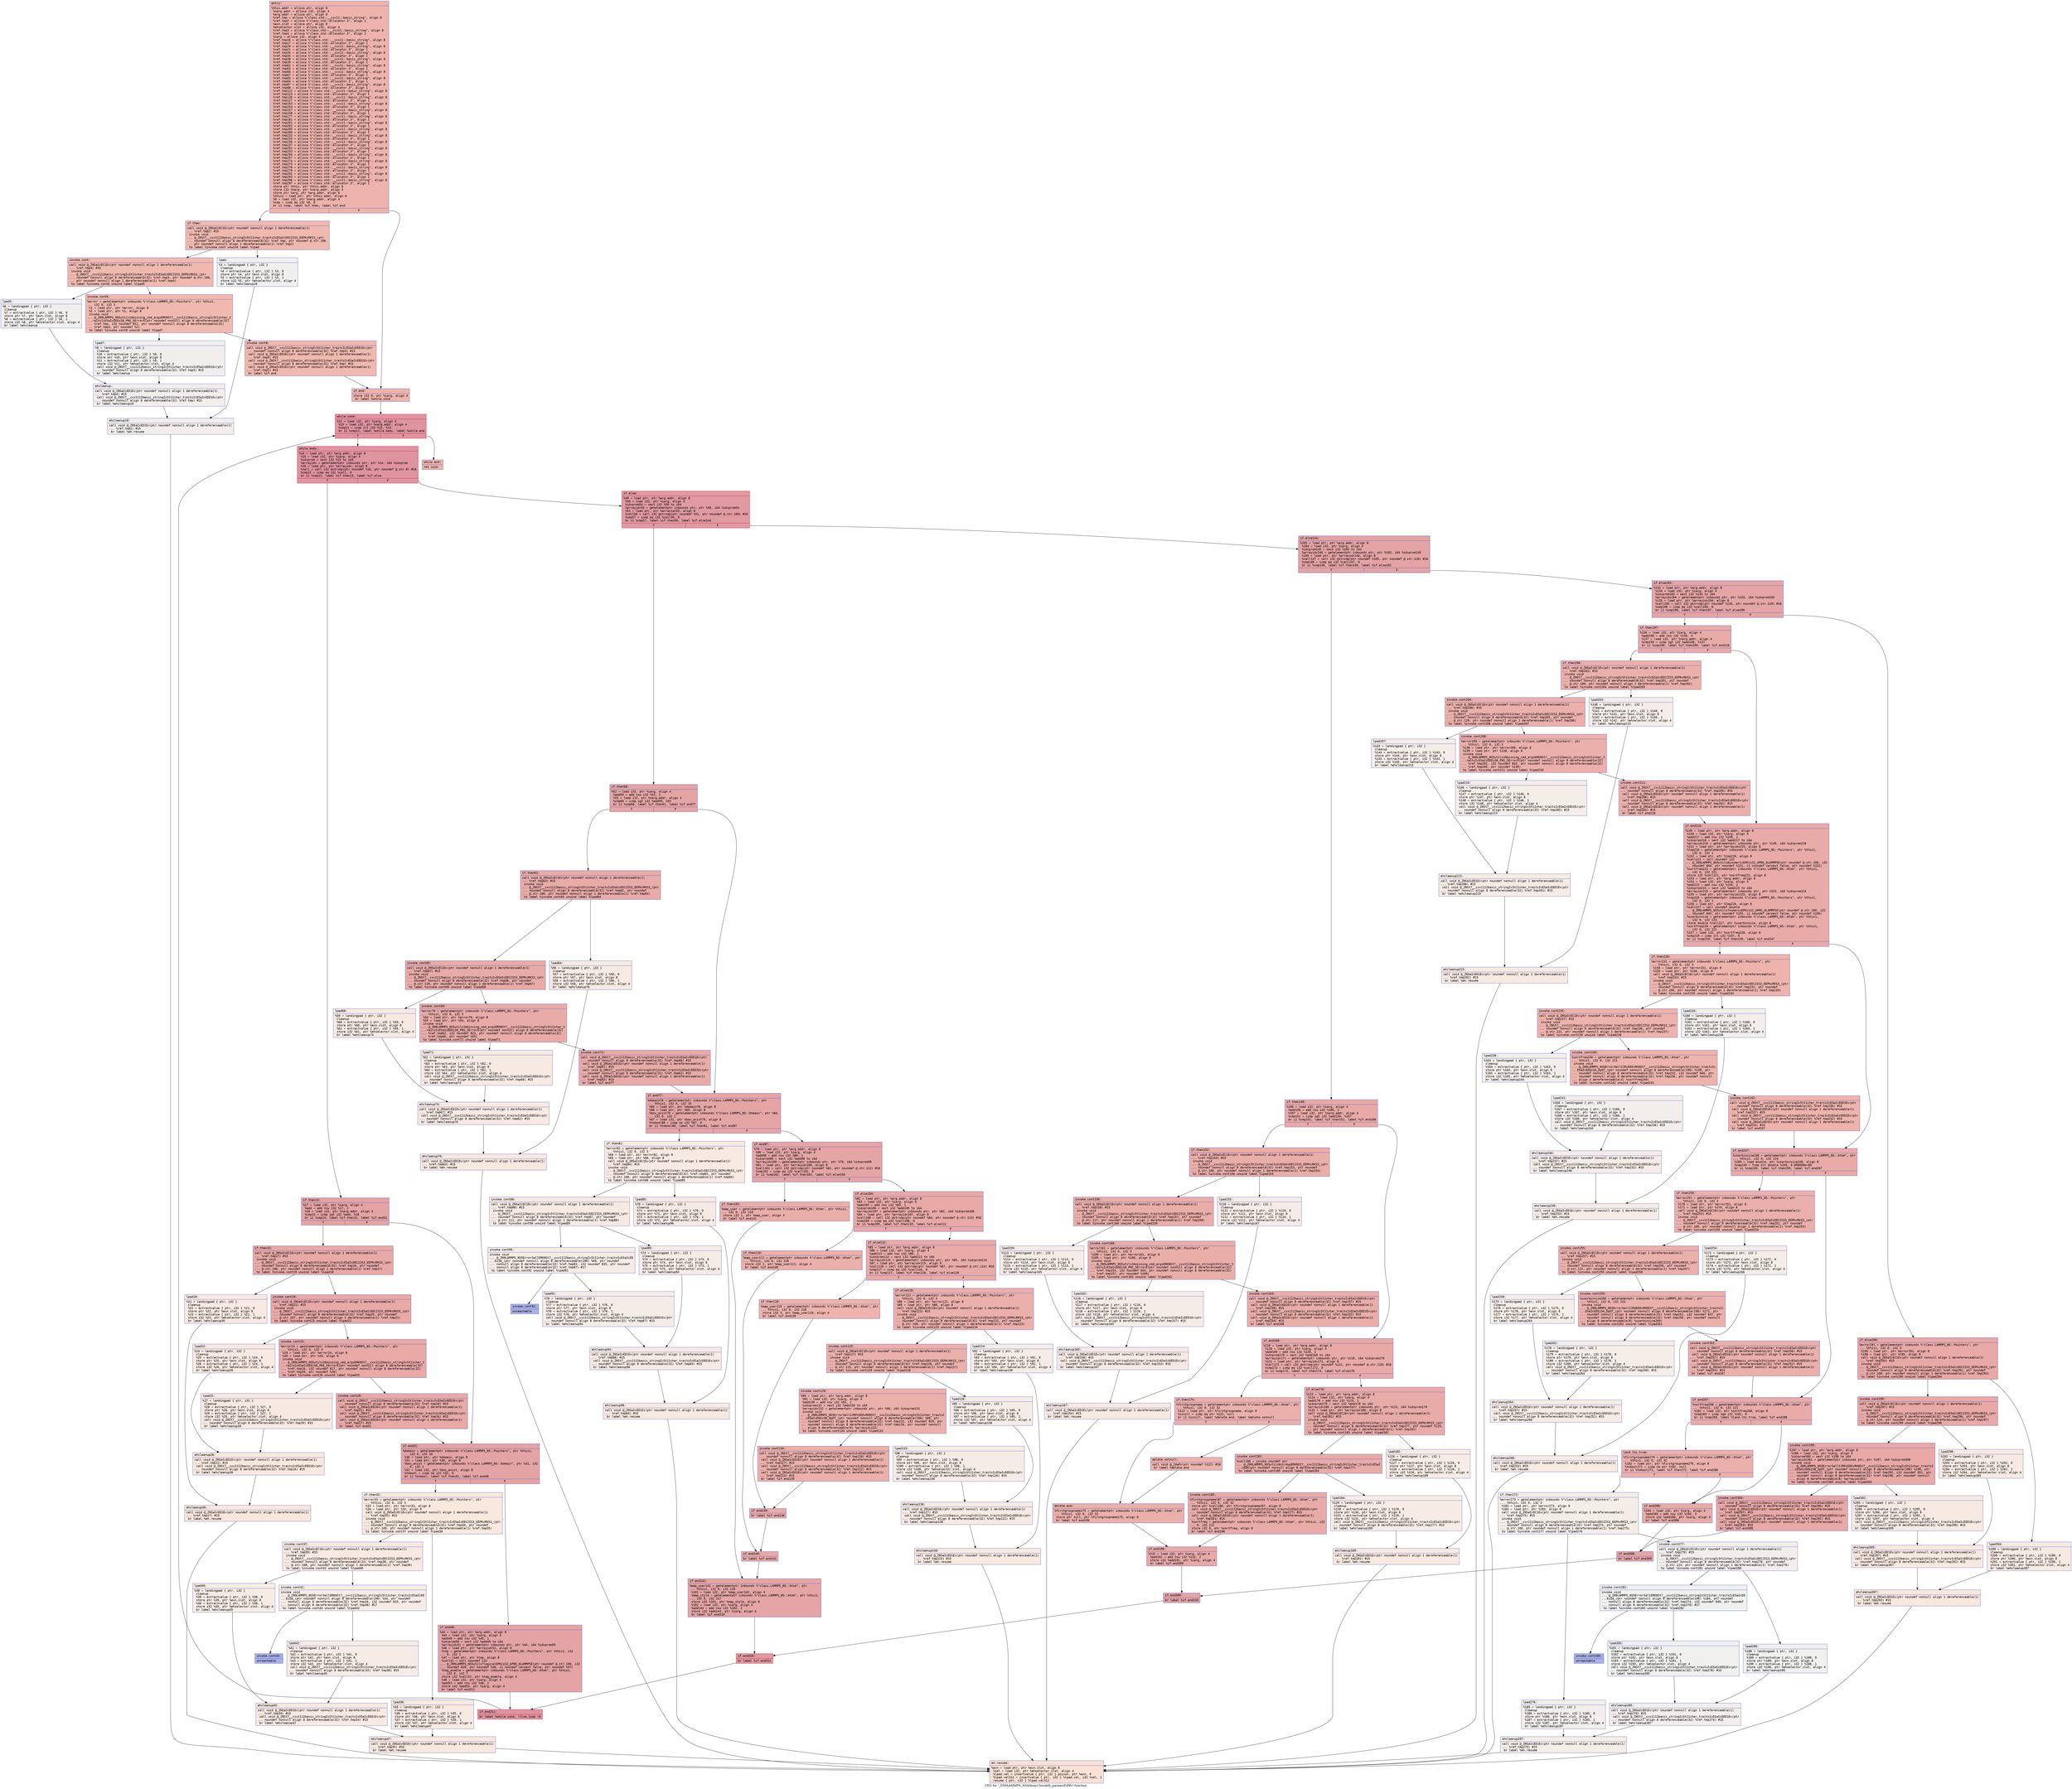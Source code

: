 digraph "CFG for '_ZN9LAMMPS_NS4Atom13modify_paramsEiPPc' function" {
	label="CFG for '_ZN9LAMMPS_NS4Atom13modify_paramsEiPPc' function";

	Node0x55aea8e20f30 [shape=record,color="#3d50c3ff", style=filled, fillcolor="#d6524470" fontname="Courier",label="{entry:\l|  %this.addr = alloca ptr, align 8\l  %narg.addr = alloca i32, align 4\l  %arg.addr = alloca ptr, align 8\l  %ref.tmp = alloca %\"class.std::__cxx11::basic_string\", align 8\l  %ref.tmp2 = alloca %\"class.std::allocator.3\", align 1\l  %exn.slot = alloca ptr, align 8\l  %ehselector.slot = alloca i32, align 4\l  %ref.tmp3 = alloca %\"class.std::__cxx11::basic_string\", align 8\l  %ref.tmp4 = alloca %\"class.std::allocator.3\", align 1\l  %iarg = alloca i32, align 4\l  %ref.tmp16 = alloca %\"class.std::__cxx11::basic_string\", align 8\l  %ref.tmp17 = alloca %\"class.std::allocator.3\", align 1\l  %ref.tmp20 = alloca %\"class.std::__cxx11::basic_string\", align 8\l  %ref.tmp21 = alloca %\"class.std::allocator.3\", align 1\l  %ref.tmp34 = alloca %\"class.std::__cxx11::basic_string\", align 8\l  %ref.tmp35 = alloca %\"class.std::allocator.3\", align 1\l  %ref.tmp38 = alloca %\"class.std::__cxx11::basic_string\", align 8\l  %ref.tmp39 = alloca %\"class.std::allocator.3\", align 1\l  %ref.tmp62 = alloca %\"class.std::__cxx11::basic_string\", align 8\l  %ref.tmp63 = alloca %\"class.std::allocator.3\", align 1\l  %ref.tmp66 = alloca %\"class.std::__cxx11::basic_string\", align 8\l  %ref.tmp67 = alloca %\"class.std::allocator.3\", align 1\l  %ref.tmp83 = alloca %\"class.std::__cxx11::basic_string\", align 8\l  %ref.tmp84 = alloca %\"class.std::allocator.3\", align 1\l  %ref.tmp87 = alloca %\"class.std::__cxx11::basic_string\", align 8\l  %ref.tmp88 = alloca %\"class.std::allocator.3\", align 1\l  %ref.tmp122 = alloca %\"class.std::__cxx11::basic_string\", align 8\l  %ref.tmp123 = alloca %\"class.std::allocator.3\", align 1\l  %ref.tmp126 = alloca %\"class.std::__cxx11::basic_string\", align 8\l  %ref.tmp127 = alloca %\"class.std::allocator.3\", align 1\l  %ref.tmp153 = alloca %\"class.std::__cxx11::basic_string\", align 8\l  %ref.tmp154 = alloca %\"class.std::allocator.3\", align 1\l  %ref.tmp157 = alloca %\"class.std::__cxx11::basic_string\", align 8\l  %ref.tmp158 = alloca %\"class.std::allocator.3\", align 1\l  %ref.tmp177 = alloca %\"class.std::__cxx11::basic_string\", align 8\l  %ref.tmp181 = alloca %\"class.std::allocator.3\", align 1\l  %ref.tmp201 = alloca %\"class.std::__cxx11::basic_string\", align 8\l  %ref.tmp202 = alloca %\"class.std::allocator.3\", align 1\l  %ref.tmp205 = alloca %\"class.std::__cxx11::basic_string\", align 8\l  %ref.tmp206 = alloca %\"class.std::allocator.3\", align 1\l  %ref.tmp232 = alloca %\"class.std::__cxx11::basic_string\", align 8\l  %ref.tmp233 = alloca %\"class.std::allocator.3\", align 1\l  %ref.tmp236 = alloca %\"class.std::__cxx11::basic_string\", align 8\l  %ref.tmp237 = alloca %\"class.std::allocator.3\", align 1\l  %ref.tmp252 = alloca %\"class.std::__cxx11::basic_string\", align 8\l  %ref.tmp253 = alloca %\"class.std::allocator.3\", align 1\l  %ref.tmp256 = alloca %\"class.std::__cxx11::basic_string\", align 8\l  %ref.tmp257 = alloca %\"class.std::allocator.3\", align 1\l  %ref.tmp274 = alloca %\"class.std::__cxx11::basic_string\", align 8\l  %ref.tmp275 = alloca %\"class.std::allocator.3\", align 1\l  %ref.tmp278 = alloca %\"class.std::__cxx11::basic_string\", align 8\l  %ref.tmp279 = alloca %\"class.std::allocator.3\", align 1\l  %ref.tmp292 = alloca %\"class.std::__cxx11::basic_string\", align 8\l  %ref.tmp293 = alloca %\"class.std::allocator.3\", align 1\l  %ref.tmp296 = alloca %\"class.std::__cxx11::basic_string\", align 8\l  %ref.tmp297 = alloca %\"class.std::allocator.3\", align 1\l  store ptr %this, ptr %this.addr, align 8\l  store i32 %narg, ptr %narg.addr, align 4\l  store ptr %arg, ptr %arg.addr, align 8\l  %this1 = load ptr, ptr %this.addr, align 8\l  %0 = load i32, ptr %narg.addr, align 4\l  %cmp = icmp eq i32 %0, 0\l  br i1 %cmp, label %if.then, label %if.end\l|{<s0>T|<s1>F}}"];
	Node0x55aea8e20f30:s0 -> Node0x55aea8d89be0[tooltip="entry -> if.then\nProbability 37.50%" ];
	Node0x55aea8e20f30:s1 -> Node0x55aea8d89c50[tooltip="entry -> if.end\nProbability 62.50%" ];
	Node0x55aea8d89be0 [shape=record,color="#3d50c3ff", style=filled, fillcolor="#de614d70" fontname="Courier",label="{if.then:\l|  call void @_ZNSaIcEC1Ev(ptr noundef nonnull align 1 dereferenceable(1)\l... %ref.tmp2) #15\l  invoke void\l... @_ZNSt7__cxx1112basic_stringIcSt11char_traitsIcESaIcEEC2IS3_EEPKcRKS3_(ptr\l... noundef nonnull align 8 dereferenceable(32) %ref.tmp, ptr noundef @.str.100,\l... ptr noundef nonnull align 1 dereferenceable(1) %ref.tmp2)\l          to label %invoke.cont unwind label %lpad\l}"];
	Node0x55aea8d89be0 -> Node0x55aea8d89ef0[tooltip="if.then -> invoke.cont\nProbability 100.00%" ];
	Node0x55aea8d89be0 -> Node0x55aea8d89f70[tooltip="if.then -> lpad\nProbability 0.00%" ];
	Node0x55aea8d89ef0 [shape=record,color="#3d50c3ff", style=filled, fillcolor="#de614d70" fontname="Courier",label="{invoke.cont:\l|  call void @_ZNSaIcEC1Ev(ptr noundef nonnull align 1 dereferenceable(1)\l... %ref.tmp4) #15\l  invoke void\l... @_ZNSt7__cxx1112basic_stringIcSt11char_traitsIcESaIcEEC2IS3_EEPKcRKS3_(ptr\l... noundef nonnull align 8 dereferenceable(32) %ref.tmp3, ptr noundef @.str.106,\l... ptr noundef nonnull align 1 dereferenceable(1) %ref.tmp4)\l          to label %invoke.cont6 unwind label %lpad5\l}"];
	Node0x55aea8d89ef0 -> Node0x55aea8d8a290[tooltip="invoke.cont -> invoke.cont6\nProbability 100.00%" ];
	Node0x55aea8d89ef0 -> Node0x55aea8d8a2e0[tooltip="invoke.cont -> lpad5\nProbability 0.00%" ];
	Node0x55aea8d8a290 [shape=record,color="#3d50c3ff", style=filled, fillcolor="#de614d70" fontname="Courier",label="{invoke.cont6:\l|  %error = getelementptr inbounds %\"class.LAMMPS_NS::Pointers\", ptr %this1,\l... i32 0, i32 3\l  %1 = load ptr, ptr %error, align 8\l  %2 = load ptr, ptr %1, align 8\l  invoke void\l... @_ZN9LAMMPS_NS5utils16missing_cmd_argsERKNSt7__cxx1112basic_stringIcSt11char_t\l...raitsIcESaIcEEEiS8_PNS_5ErrorE(ptr noundef nonnull align 8 dereferenceable(32)\l... %ref.tmp, i32 noundef 812, ptr noundef nonnull align 8 dereferenceable(32)\l... %ref.tmp3, ptr noundef %2)\l          to label %invoke.cont8 unwind label %lpad7\l}"];
	Node0x55aea8d8a290 -> Node0x55aea8d8a240[tooltip="invoke.cont6 -> invoke.cont8\nProbability 100.00%" ];
	Node0x55aea8d8a290 -> Node0x55aea8d8a780[tooltip="invoke.cont6 -> lpad7\nProbability 0.00%" ];
	Node0x55aea8d8a240 [shape=record,color="#3d50c3ff", style=filled, fillcolor="#de614d70" fontname="Courier",label="{invoke.cont8:\l|  call void @_ZNSt7__cxx1112basic_stringIcSt11char_traitsIcESaIcEED1Ev(ptr\l... noundef nonnull align 8 dereferenceable(32) %ref.tmp3) #15\l  call void @_ZNSaIcED1Ev(ptr noundef nonnull align 1 dereferenceable(1)\l... %ref.tmp4) #15\l  call void @_ZNSt7__cxx1112basic_stringIcSt11char_traitsIcESaIcEED1Ev(ptr\l... noundef nonnull align 8 dereferenceable(32) %ref.tmp) #15\l  call void @_ZNSaIcED1Ev(ptr noundef nonnull align 1 dereferenceable(1)\l... %ref.tmp2) #15\l  br label %if.end\l}"];
	Node0x55aea8d8a240 -> Node0x55aea8d89c50[tooltip="invoke.cont8 -> if.end\nProbability 100.00%" ];
	Node0x55aea8d89f70 [shape=record,color="#3d50c3ff", style=filled, fillcolor="#e0dbd870" fontname="Courier",label="{lpad:\l|  %3 = landingpad \{ ptr, i32 \}\l          cleanup\l  %4 = extractvalue \{ ptr, i32 \} %3, 0\l  store ptr %4, ptr %exn.slot, align 8\l  %5 = extractvalue \{ ptr, i32 \} %3, 1\l  store i32 %5, ptr %ehselector.slot, align 4\l  br label %ehcleanup10\l}"];
	Node0x55aea8d89f70 -> Node0x55aea8d8b1c0[tooltip="lpad -> ehcleanup10\nProbability 100.00%" ];
	Node0x55aea8d8a2e0 [shape=record,color="#3d50c3ff", style=filled, fillcolor="#e0dbd870" fontname="Courier",label="{lpad5:\l|  %6 = landingpad \{ ptr, i32 \}\l          cleanup\l  %7 = extractvalue \{ ptr, i32 \} %6, 0\l  store ptr %7, ptr %exn.slot, align 8\l  %8 = extractvalue \{ ptr, i32 \} %6, 1\l  store i32 %8, ptr %ehselector.slot, align 4\l  br label %ehcleanup\l}"];
	Node0x55aea8d8a2e0 -> Node0x55aea8d8b530[tooltip="lpad5 -> ehcleanup\nProbability 100.00%" ];
	Node0x55aea8d8a780 [shape=record,color="#3d50c3ff", style=filled, fillcolor="#e0dbd870" fontname="Courier",label="{lpad7:\l|  %9 = landingpad \{ ptr, i32 \}\l          cleanup\l  %10 = extractvalue \{ ptr, i32 \} %9, 0\l  store ptr %10, ptr %exn.slot, align 8\l  %11 = extractvalue \{ ptr, i32 \} %9, 1\l  store i32 %11, ptr %ehselector.slot, align 4\l  call void @_ZNSt7__cxx1112basic_stringIcSt11char_traitsIcESaIcEED1Ev(ptr\l... noundef nonnull align 8 dereferenceable(32) %ref.tmp3) #15\l  br label %ehcleanup\l}"];
	Node0x55aea8d8a780 -> Node0x55aea8d8b530[tooltip="lpad7 -> ehcleanup\nProbability 100.00%" ];
	Node0x55aea8d8b530 [shape=record,color="#3d50c3ff", style=filled, fillcolor="#e3d9d370" fontname="Courier",label="{ehcleanup:\l|  call void @_ZNSaIcED1Ev(ptr noundef nonnull align 1 dereferenceable(1)\l... %ref.tmp4) #15\l  call void @_ZNSt7__cxx1112basic_stringIcSt11char_traitsIcESaIcEED1Ev(ptr\l... noundef nonnull align 8 dereferenceable(32) %ref.tmp) #15\l  br label %ehcleanup10\l}"];
	Node0x55aea8d8b530 -> Node0x55aea8d8b1c0[tooltip="ehcleanup -> ehcleanup10\nProbability 100.00%" ];
	Node0x55aea8d8b1c0 [shape=record,color="#3d50c3ff", style=filled, fillcolor="#e5d8d170" fontname="Courier",label="{ehcleanup10:\l|  call void @_ZNSaIcED1Ev(ptr noundef nonnull align 1 dereferenceable(1)\l... %ref.tmp2) #15\l  br label %eh.resume\l}"];
	Node0x55aea8d8b1c0 -> Node0x55aea8d8be40[tooltip="ehcleanup10 -> eh.resume\nProbability 100.00%" ];
	Node0x55aea8d89c50 [shape=record,color="#3d50c3ff", style=filled, fillcolor="#d6524470" fontname="Courier",label="{if.end:\l|  store i32 0, ptr %iarg, align 4\l  br label %while.cond\l}"];
	Node0x55aea8d89c50 -> Node0x55aea8d8bfa0[tooltip="if.end -> while.cond\nProbability 100.00%" ];
	Node0x55aea8d8bfa0 [shape=record,color="#b70d28ff", style=filled, fillcolor="#b70d2870" fontname="Courier",label="{while.cond:\l|  %12 = load i32, ptr %iarg, align 4\l  %13 = load i32, ptr %narg.addr, align 4\l  %cmp11 = icmp slt i32 %12, %13\l  br i1 %cmp11, label %while.body, label %while.end\l|{<s0>T|<s1>F}}"];
	Node0x55aea8d8bfa0:s0 -> Node0x55aea8d8c1a0[tooltip="while.cond -> while.body\nProbability 96.88%" ];
	Node0x55aea8d8bfa0:s1 -> Node0x55aea8d8c220[tooltip="while.cond -> while.end\nProbability 3.12%" ];
	Node0x55aea8d8c1a0 [shape=record,color="#b70d28ff", style=filled, fillcolor="#b70d2870" fontname="Courier",label="{while.body:\l|  %14 = load ptr, ptr %arg.addr, align 8\l  %15 = load i32, ptr %iarg, align 4\l  %idxprom = sext i32 %15 to i64\l  %arrayidx = getelementptr inbounds ptr, ptr %14, i64 %idxprom\l  %16 = load ptr, ptr %arrayidx, align 8\l  %call = call i32 @strcmp(ptr noundef %16, ptr noundef @.str.8) #16\l  %cmp12 = icmp eq i32 %call, 0\l  br i1 %cmp12, label %if.then13, label %if.else\l|{<s0>T|<s1>F}}"];
	Node0x55aea8d8c1a0:s0 -> Node0x55aea8d8c830[tooltip="while.body -> if.then13\nProbability 37.50%" ];
	Node0x55aea8d8c1a0:s1 -> Node0x55aea8d8c8b0[tooltip="while.body -> if.else\nProbability 62.50%" ];
	Node0x55aea8d8c830 [shape=record,color="#3d50c3ff", style=filled, fillcolor="#c32e3170" fontname="Courier",label="{if.then13:\l|  %17 = load i32, ptr %iarg, align 4\l  %add = add nsw i32 %17, 2\l  %18 = load i32, ptr %narg.addr, align 4\l  %cmp14 = icmp sgt i32 %add, %18\l  br i1 %cmp14, label %if.then15, label %if.end31\l|{<s0>T|<s1>F}}"];
	Node0x55aea8d8c830:s0 -> Node0x55aea8d8cc90[tooltip="if.then13 -> if.then15\nProbability 50.00%" ];
	Node0x55aea8d8c830:s1 -> Node0x55aea8d8cd10[tooltip="if.then13 -> if.end31\nProbability 50.00%" ];
	Node0x55aea8d8cc90 [shape=record,color="#3d50c3ff", style=filled, fillcolor="#ca3b3770" fontname="Courier",label="{if.then15:\l|  call void @_ZNSaIcEC1Ev(ptr noundef nonnull align 1 dereferenceable(1)\l... %ref.tmp17) #15\l  invoke void\l... @_ZNSt7__cxx1112basic_stringIcSt11char_traitsIcESaIcEEC2IS3_EEPKcRKS3_(ptr\l... noundef nonnull align 8 dereferenceable(32) %ref.tmp16, ptr noundef\l... @.str.100, ptr noundef nonnull align 1 dereferenceable(1) %ref.tmp17)\l          to label %invoke.cont19 unwind label %lpad18\l}"];
	Node0x55aea8d8cc90 -> Node0x55aea8d8d020[tooltip="if.then15 -> invoke.cont19\nProbability 100.00%" ];
	Node0x55aea8d8cc90 -> Node0x55aea8d8d0a0[tooltip="if.then15 -> lpad18\nProbability 0.00%" ];
	Node0x55aea8d8d020 [shape=record,color="#3d50c3ff", style=filled, fillcolor="#ca3b3770" fontname="Courier",label="{invoke.cont19:\l|  call void @_ZNSaIcEC1Ev(ptr noundef nonnull align 1 dereferenceable(1)\l... %ref.tmp21) #15\l  invoke void\l... @_ZNSt7__cxx1112basic_stringIcSt11char_traitsIcESaIcEEC2IS3_EEPKcRKS3_(ptr\l... noundef nonnull align 8 dereferenceable(32) %ref.tmp20, ptr noundef\l... @.str.107, ptr noundef nonnull align 1 dereferenceable(1) %ref.tmp21)\l          to label %invoke.cont23 unwind label %lpad22\l}"];
	Node0x55aea8d8d020 -> Node0x55aea8d8d420[tooltip="invoke.cont19 -> invoke.cont23\nProbability 100.00%" ];
	Node0x55aea8d8d020 -> Node0x55aea8d8d470[tooltip="invoke.cont19 -> lpad22\nProbability 0.00%" ];
	Node0x55aea8d8d420 [shape=record,color="#3d50c3ff", style=filled, fillcolor="#ca3b3770" fontname="Courier",label="{invoke.cont23:\l|  %error24 = getelementptr inbounds %\"class.LAMMPS_NS::Pointers\", ptr\l... %this1, i32 0, i32 3\l  %19 = load ptr, ptr %error24, align 8\l  %20 = load ptr, ptr %19, align 8\l  invoke void\l... @_ZN9LAMMPS_NS5utils16missing_cmd_argsERKNSt7__cxx1112basic_stringIcSt11char_t\l...raitsIcESaIcEEEiS8_PNS_5ErrorE(ptr noundef nonnull align 8 dereferenceable(32)\l... %ref.tmp16, i32 noundef 817, ptr noundef nonnull align 8 dereferenceable(32)\l... %ref.tmp20, ptr noundef %20)\l          to label %invoke.cont26 unwind label %lpad25\l}"];
	Node0x55aea8d8d420 -> Node0x55aea8d8d3d0[tooltip="invoke.cont23 -> invoke.cont26\nProbability 100.00%" ];
	Node0x55aea8d8d420 -> Node0x55aea8d8d970[tooltip="invoke.cont23 -> lpad25\nProbability 0.00%" ];
	Node0x55aea8d8d3d0 [shape=record,color="#3d50c3ff", style=filled, fillcolor="#ca3b3770" fontname="Courier",label="{invoke.cont26:\l|  call void @_ZNSt7__cxx1112basic_stringIcSt11char_traitsIcESaIcEED1Ev(ptr\l... noundef nonnull align 8 dereferenceable(32) %ref.tmp20) #15\l  call void @_ZNSaIcED1Ev(ptr noundef nonnull align 1 dereferenceable(1)\l... %ref.tmp21) #15\l  call void @_ZNSt7__cxx1112basic_stringIcSt11char_traitsIcESaIcEED1Ev(ptr\l... noundef nonnull align 8 dereferenceable(32) %ref.tmp16) #15\l  call void @_ZNSaIcED1Ev(ptr noundef nonnull align 1 dereferenceable(1)\l... %ref.tmp17) #15\l  br label %if.end31\l}"];
	Node0x55aea8d8d3d0 -> Node0x55aea8d8cd10[tooltip="invoke.cont26 -> if.end31\nProbability 100.00%" ];
	Node0x55aea8d8d0a0 [shape=record,color="#3d50c3ff", style=filled, fillcolor="#efcebd70" fontname="Courier",label="{lpad18:\l|  %21 = landingpad \{ ptr, i32 \}\l          cleanup\l  %22 = extractvalue \{ ptr, i32 \} %21, 0\l  store ptr %22, ptr %exn.slot, align 8\l  %23 = extractvalue \{ ptr, i32 \} %21, 1\l  store i32 %23, ptr %ehselector.slot, align 4\l  br label %ehcleanup30\l}"];
	Node0x55aea8d8d0a0 -> Node0x55aea8d8e390[tooltip="lpad18 -> ehcleanup30\nProbability 100.00%" ];
	Node0x55aea8d8d470 [shape=record,color="#3d50c3ff", style=filled, fillcolor="#efcebd70" fontname="Courier",label="{lpad22:\l|  %24 = landingpad \{ ptr, i32 \}\l          cleanup\l  %25 = extractvalue \{ ptr, i32 \} %24, 0\l  store ptr %25, ptr %exn.slot, align 8\l  %26 = extractvalue \{ ptr, i32 \} %24, 1\l  store i32 %26, ptr %ehselector.slot, align 4\l  br label %ehcleanup28\l}"];
	Node0x55aea8d8d470 -> Node0x55aea8d8e700[tooltip="lpad22 -> ehcleanup28\nProbability 100.00%" ];
	Node0x55aea8d8d970 [shape=record,color="#3d50c3ff", style=filled, fillcolor="#efcebd70" fontname="Courier",label="{lpad25:\l|  %27 = landingpad \{ ptr, i32 \}\l          cleanup\l  %28 = extractvalue \{ ptr, i32 \} %27, 0\l  store ptr %28, ptr %exn.slot, align 8\l  %29 = extractvalue \{ ptr, i32 \} %27, 1\l  store i32 %29, ptr %ehselector.slot, align 4\l  call void @_ZNSt7__cxx1112basic_stringIcSt11char_traitsIcESaIcEED1Ev(ptr\l... noundef nonnull align 8 dereferenceable(32) %ref.tmp20) #15\l  br label %ehcleanup28\l}"];
	Node0x55aea8d8d970 -> Node0x55aea8d8e700[tooltip="lpad25 -> ehcleanup28\nProbability 100.00%" ];
	Node0x55aea8d8e700 [shape=record,color="#3d50c3ff", style=filled, fillcolor="#f2cab570" fontname="Courier",label="{ehcleanup28:\l|  call void @_ZNSaIcED1Ev(ptr noundef nonnull align 1 dereferenceable(1)\l... %ref.tmp21) #15\l  call void @_ZNSt7__cxx1112basic_stringIcSt11char_traitsIcESaIcEED1Ev(ptr\l... noundef nonnull align 8 dereferenceable(32) %ref.tmp16) #15\l  br label %ehcleanup30\l}"];
	Node0x55aea8d8e700 -> Node0x55aea8d8e390[tooltip="ehcleanup28 -> ehcleanup30\nProbability 100.00%" ];
	Node0x55aea8d8e390 [shape=record,color="#3d50c3ff", style=filled, fillcolor="#f3c7b170" fontname="Courier",label="{ehcleanup30:\l|  call void @_ZNSaIcED1Ev(ptr noundef nonnull align 1 dereferenceable(1)\l... %ref.tmp17) #15\l  br label %eh.resume\l}"];
	Node0x55aea8d8e390 -> Node0x55aea8d8be40[tooltip="ehcleanup30 -> eh.resume\nProbability 100.00%" ];
	Node0x55aea8d8cd10 [shape=record,color="#3d50c3ff", style=filled, fillcolor="#c32e3170" fontname="Courier",label="{if.end31:\l|  %domain = getelementptr inbounds %\"class.LAMMPS_NS::Pointers\", ptr %this1,\l... i32 0, i32 10\l  %30 = load ptr, ptr %domain, align 8\l  %31 = load ptr, ptr %30, align 8\l  %box_exist = getelementptr inbounds %\"class.LAMMPS_NS::Domain\", ptr %31, i32\l... 0, i32 1\l  %32 = load i32, ptr %box_exist, align 8\l  %tobool = icmp ne i32 %32, 0\l  br i1 %tobool, label %if.then32, label %if.end48\l|{<s0>T|<s1>F}}"];
	Node0x55aea8d8cd10:s0 -> Node0x55aea8d8f930[tooltip="if.end31 -> if.then32\nProbability 0.00%" ];
	Node0x55aea8d8cd10:s1 -> Node0x55aea8d8f9b0[tooltip="if.end31 -> if.end48\nProbability 100.00%" ];
	Node0x55aea8d8f930 [shape=record,color="#3d50c3ff", style=filled, fillcolor="#f2cab570" fontname="Courier",label="{if.then32:\l|  %error33 = getelementptr inbounds %\"class.LAMMPS_NS::Pointers\", ptr\l... %this1, i32 0, i32 3\l  %33 = load ptr, ptr %error33, align 8\l  %34 = load ptr, ptr %33, align 8\l  call void @_ZNSaIcEC1Ev(ptr noundef nonnull align 1 dereferenceable(1)\l... %ref.tmp35) #15\l  invoke void\l... @_ZNSt7__cxx1112basic_stringIcSt11char_traitsIcESaIcEEC2IS3_EEPKcRKS3_(ptr\l... noundef nonnull align 8 dereferenceable(32) %ref.tmp34, ptr noundef\l... @.str.100, ptr noundef nonnull align 1 dereferenceable(1) %ref.tmp35)\l          to label %invoke.cont37 unwind label %lpad36\l}"];
	Node0x55aea8d8f930 -> Node0x55aea8d8fe40[tooltip="if.then32 -> invoke.cont37\nProbability 50.00%" ];
	Node0x55aea8d8f930 -> Node0x55aea8d8fec0[tooltip="if.then32 -> lpad36\nProbability 50.00%" ];
	Node0x55aea8d8fe40 [shape=record,color="#3d50c3ff", style=filled, fillcolor="#efcebd70" fontname="Courier",label="{invoke.cont37:\l|  call void @_ZNSaIcEC1Ev(ptr noundef nonnull align 1 dereferenceable(1)\l... %ref.tmp39) #15\l  invoke void\l... @_ZNSt7__cxx1112basic_stringIcSt11char_traitsIcESaIcEEC2IS3_EEPKcRKS3_(ptr\l... noundef nonnull align 8 dereferenceable(32) %ref.tmp38, ptr noundef\l... @.str.108, ptr noundef nonnull align 1 dereferenceable(1) %ref.tmp39)\l          to label %invoke.cont41 unwind label %lpad40\l}"];
	Node0x55aea8d8fe40 -> Node0x55aea8d901e0[tooltip="invoke.cont37 -> invoke.cont41\nProbability 50.00%" ];
	Node0x55aea8d8fe40 -> Node0x55aea8d90230[tooltip="invoke.cont37 -> lpad40\nProbability 50.00%" ];
	Node0x55aea8d901e0 [shape=record,color="#3d50c3ff", style=filled, fillcolor="#ecd3c570" fontname="Courier",label="{invoke.cont41:\l|  invoke void\l... @_ZN9LAMMPS_NS5Error3allERKNSt7__cxx1112basic_stringIcSt11char_traitsIcESaIcEE\l...EiS8_(ptr noundef nonnull align 8 dereferenceable(196) %34, ptr noundef\l... nonnull align 8 dereferenceable(32) %ref.tmp34, i32 noundef 819, ptr noundef\l... nonnull align 8 dereferenceable(32) %ref.tmp38) #17\l          to label %invoke.cont43 unwind label %lpad42\l}"];
	Node0x55aea8d901e0 -> Node0x55aea8d90190[tooltip="invoke.cont41 -> invoke.cont43\nProbability 0.00%" ];
	Node0x55aea8d901e0 -> Node0x55aea8d90550[tooltip="invoke.cont41 -> lpad42\nProbability 100.00%" ];
	Node0x55aea8d90190 [shape=record,color="#3d50c3ff", style=filled, fillcolor="#3d50c370" fontname="Courier",label="{invoke.cont43:\l|  unreachable\l}"];
	Node0x55aea8d8fec0 [shape=record,color="#3d50c3ff", style=filled, fillcolor="#efcebd70" fontname="Courier",label="{lpad36:\l|  %35 = landingpad \{ ptr, i32 \}\l          cleanup\l  %36 = extractvalue \{ ptr, i32 \} %35, 0\l  store ptr %36, ptr %exn.slot, align 8\l  %37 = extractvalue \{ ptr, i32 \} %35, 1\l  store i32 %37, ptr %ehselector.slot, align 4\l  br label %ehcleanup47\l}"];
	Node0x55aea8d8fec0 -> Node0x55aea8d90b10[tooltip="lpad36 -> ehcleanup47\nProbability 100.00%" ];
	Node0x55aea8d90230 [shape=record,color="#3d50c3ff", style=filled, fillcolor="#ecd3c570" fontname="Courier",label="{lpad40:\l|  %38 = landingpad \{ ptr, i32 \}\l          cleanup\l  %39 = extractvalue \{ ptr, i32 \} %38, 0\l  store ptr %39, ptr %exn.slot, align 8\l  %40 = extractvalue \{ ptr, i32 \} %38, 1\l  store i32 %40, ptr %ehselector.slot, align 4\l  br label %ehcleanup45\l}"];
	Node0x55aea8d90230 -> Node0x55aea8d90e60[tooltip="lpad40 -> ehcleanup45\nProbability 100.00%" ];
	Node0x55aea8d90550 [shape=record,color="#3d50c3ff", style=filled, fillcolor="#ecd3c570" fontname="Courier",label="{lpad42:\l|  %41 = landingpad \{ ptr, i32 \}\l          cleanup\l  %42 = extractvalue \{ ptr, i32 \} %41, 0\l  store ptr %42, ptr %exn.slot, align 8\l  %43 = extractvalue \{ ptr, i32 \} %41, 1\l  store i32 %43, ptr %ehselector.slot, align 4\l  call void @_ZNSt7__cxx1112basic_stringIcSt11char_traitsIcESaIcEED1Ev(ptr\l... noundef nonnull align 8 dereferenceable(32) %ref.tmp38) #15\l  br label %ehcleanup45\l}"];
	Node0x55aea8d90550 -> Node0x55aea8d90e60[tooltip="lpad42 -> ehcleanup45\nProbability 100.00%" ];
	Node0x55aea8d90e60 [shape=record,color="#3d50c3ff", style=filled, fillcolor="#efcebd70" fontname="Courier",label="{ehcleanup45:\l|  call void @_ZNSaIcED1Ev(ptr noundef nonnull align 1 dereferenceable(1)\l... %ref.tmp39) #15\l  call void @_ZNSt7__cxx1112basic_stringIcSt11char_traitsIcESaIcEED1Ev(ptr\l... noundef nonnull align 8 dereferenceable(32) %ref.tmp34) #15\l  br label %ehcleanup47\l}"];
	Node0x55aea8d90e60 -> Node0x55aea8d90b10[tooltip="ehcleanup45 -> ehcleanup47\nProbability 100.00%" ];
	Node0x55aea8d90b10 [shape=record,color="#3d50c3ff", style=filled, fillcolor="#f2cab570" fontname="Courier",label="{ehcleanup47:\l|  call void @_ZNSaIcED1Ev(ptr noundef nonnull align 1 dereferenceable(1)\l... %ref.tmp35) #15\l  br label %eh.resume\l}"];
	Node0x55aea8d90b10 -> Node0x55aea8d8be40[tooltip="ehcleanup47 -> eh.resume\nProbability 100.00%" ];
	Node0x55aea8d8f9b0 [shape=record,color="#3d50c3ff", style=filled, fillcolor="#c32e3170" fontname="Courier",label="{if.end48:\l|  %44 = load ptr, ptr %arg.addr, align 8\l  %45 = load i32, ptr %iarg, align 4\l  %add49 = add nsw i32 %45, 1\l  %idxprom50 = sext i32 %add49 to i64\l  %arrayidx51 = getelementptr inbounds ptr, ptr %44, i64 %idxprom50\l  %46 = load ptr, ptr %arrayidx51, align 8\l  %lmp = getelementptr inbounds %\"class.LAMMPS_NS::Pointers\", ptr %this1, i32\l... 0, i32 1\l  %47 = load ptr, ptr %lmp, align 8\l  %call52 = call noundef i32\l... @_ZN9LAMMPS_NS5utils7logicalEPKciS2_bPNS_6LAMMPSE(ptr noundef @.str.100, i32\l... noundef 820, ptr noundef %46, i1 noundef zeroext false, ptr noundef %47)\l  %tag_enable = getelementptr inbounds %\"class.LAMMPS_NS::Atom\", ptr %this1,\l... i32 0, i32 7\l  store i32 %call52, ptr %tag_enable, align 4\l  %48 = load i32, ptr %iarg, align 4\l  %add53 = add nsw i32 %48, 2\l  store i32 %add53, ptr %iarg, align 4\l  br label %if.end311\l}"];
	Node0x55aea8d8f9b0 -> Node0x55aea8d92a20[tooltip="if.end48 -> if.end311\nProbability 100.00%" ];
	Node0x55aea8d8c8b0 [shape=record,color="#b70d28ff", style=filled, fillcolor="#bb1b2c70" fontname="Courier",label="{if.else:\l|  %49 = load ptr, ptr %arg.addr, align 8\l  %50 = load i32, ptr %iarg, align 4\l  %idxprom54 = sext i32 %50 to i64\l  %arrayidx55 = getelementptr inbounds ptr, ptr %49, i64 %idxprom54\l  %51 = load ptr, ptr %arrayidx55, align 8\l  %call56 = call i32 @strcmp(ptr noundef %51, ptr noundef @.str.109) #16\l  %cmp57 = icmp eq i32 %call56, 0\l  br i1 %cmp57, label %if.then58, label %if.else144\l|{<s0>T|<s1>F}}"];
	Node0x55aea8d8c8b0:s0 -> Node0x55aea8d93000[tooltip="if.else -> if.then58\nProbability 37.50%" ];
	Node0x55aea8d8c8b0:s1 -> Node0x55aea8d93080[tooltip="if.else -> if.else144\nProbability 62.50%" ];
	Node0x55aea8d93000 [shape=record,color="#3d50c3ff", style=filled, fillcolor="#c5333470" fontname="Courier",label="{if.then58:\l|  %52 = load i32, ptr %iarg, align 4\l  %add59 = add nsw i32 %52, 2\l  %53 = load i32, ptr %narg.addr, align 4\l  %cmp60 = icmp sgt i32 %add59, %53\l  br i1 %cmp60, label %if.then61, label %if.end77\l|{<s0>T|<s1>F}}"];
	Node0x55aea8d93000:s0 -> Node0x55aea8d93410[tooltip="if.then58 -> if.then61\nProbability 50.00%" ];
	Node0x55aea8d93000:s1 -> Node0x55aea8d93490[tooltip="if.then58 -> if.end77\nProbability 50.00%" ];
	Node0x55aea8d93410 [shape=record,color="#3d50c3ff", style=filled, fillcolor="#cc403a70" fontname="Courier",label="{if.then61:\l|  call void @_ZNSaIcEC1Ev(ptr noundef nonnull align 1 dereferenceable(1)\l... %ref.tmp63) #15\l  invoke void\l... @_ZNSt7__cxx1112basic_stringIcSt11char_traitsIcESaIcEEC2IS3_EEPKcRKS3_(ptr\l... noundef nonnull align 8 dereferenceable(32) %ref.tmp62, ptr noundef\l... @.str.100, ptr noundef nonnull align 1 dereferenceable(1) %ref.tmp63)\l          to label %invoke.cont65 unwind label %lpad64\l}"];
	Node0x55aea8d93410 -> Node0x55aea8d93740[tooltip="if.then61 -> invoke.cont65\nProbability 100.00%" ];
	Node0x55aea8d93410 -> Node0x55aea8d937c0[tooltip="if.then61 -> lpad64\nProbability 0.00%" ];
	Node0x55aea8d93740 [shape=record,color="#3d50c3ff", style=filled, fillcolor="#cc403a70" fontname="Courier",label="{invoke.cont65:\l|  call void @_ZNSaIcEC1Ev(ptr noundef nonnull align 1 dereferenceable(1)\l... %ref.tmp67) #15\l  invoke void\l... @_ZNSt7__cxx1112basic_stringIcSt11char_traitsIcESaIcEEC2IS3_EEPKcRKS3_(ptr\l... noundef nonnull align 8 dereferenceable(32) %ref.tmp66, ptr noundef\l... @.str.110, ptr noundef nonnull align 1 dereferenceable(1) %ref.tmp67)\l          to label %invoke.cont69 unwind label %lpad68\l}"];
	Node0x55aea8d93740 -> Node0x55aea8d93b40[tooltip="invoke.cont65 -> invoke.cont69\nProbability 100.00%" ];
	Node0x55aea8d93740 -> Node0x55aea8d93b90[tooltip="invoke.cont65 -> lpad68\nProbability 0.00%" ];
	Node0x55aea8d93b40 [shape=record,color="#3d50c3ff", style=filled, fillcolor="#cc403a70" fontname="Courier",label="{invoke.cont69:\l|  %error70 = getelementptr inbounds %\"class.LAMMPS_NS::Pointers\", ptr\l... %this1, i32 0, i32 3\l  %54 = load ptr, ptr %error70, align 8\l  %55 = load ptr, ptr %54, align 8\l  invoke void\l... @_ZN9LAMMPS_NS5utils16missing_cmd_argsERKNSt7__cxx1112basic_stringIcSt11char_t\l...raitsIcESaIcEEEiS8_PNS_5ErrorE(ptr noundef nonnull align 8 dereferenceable(32)\l... %ref.tmp62, i32 noundef 823, ptr noundef nonnull align 8 dereferenceable(32)\l... %ref.tmp66, ptr noundef %55)\l          to label %invoke.cont72 unwind label %lpad71\l}"];
	Node0x55aea8d93b40 -> Node0x55aea8d93af0[tooltip="invoke.cont69 -> invoke.cont72\nProbability 100.00%" ];
	Node0x55aea8d93b40 -> Node0x55aea8d94090[tooltip="invoke.cont69 -> lpad71\nProbability 0.00%" ];
	Node0x55aea8d93af0 [shape=record,color="#3d50c3ff", style=filled, fillcolor="#cc403a70" fontname="Courier",label="{invoke.cont72:\l|  call void @_ZNSt7__cxx1112basic_stringIcSt11char_traitsIcESaIcEED1Ev(ptr\l... noundef nonnull align 8 dereferenceable(32) %ref.tmp66) #15\l  call void @_ZNSaIcED1Ev(ptr noundef nonnull align 1 dereferenceable(1)\l... %ref.tmp67) #15\l  call void @_ZNSt7__cxx1112basic_stringIcSt11char_traitsIcESaIcEED1Ev(ptr\l... noundef nonnull align 8 dereferenceable(32) %ref.tmp62) #15\l  call void @_ZNSaIcED1Ev(ptr noundef nonnull align 1 dereferenceable(1)\l... %ref.tmp63) #15\l  br label %if.end77\l}"];
	Node0x55aea8d93af0 -> Node0x55aea8d93490[tooltip="invoke.cont72 -> if.end77\nProbability 100.00%" ];
	Node0x55aea8d937c0 [shape=record,color="#3d50c3ff", style=filled, fillcolor="#eed0c070" fontname="Courier",label="{lpad64:\l|  %56 = landingpad \{ ptr, i32 \}\l          cleanup\l  %57 = extractvalue \{ ptr, i32 \} %56, 0\l  store ptr %57, ptr %exn.slot, align 8\l  %58 = extractvalue \{ ptr, i32 \} %56, 1\l  store i32 %58, ptr %ehselector.slot, align 4\l  br label %ehcleanup76\l}"];
	Node0x55aea8d937c0 -> Node0x55aea8d94ab0[tooltip="lpad64 -> ehcleanup76\nProbability 100.00%" ];
	Node0x55aea8d93b90 [shape=record,color="#3d50c3ff", style=filled, fillcolor="#eed0c070" fontname="Courier",label="{lpad68:\l|  %59 = landingpad \{ ptr, i32 \}\l          cleanup\l  %60 = extractvalue \{ ptr, i32 \} %59, 0\l  store ptr %60, ptr %exn.slot, align 8\l  %61 = extractvalue \{ ptr, i32 \} %59, 1\l  store i32 %61, ptr %ehselector.slot, align 4\l  br label %ehcleanup74\l}"];
	Node0x55aea8d93b90 -> Node0x55aea8d94e20[tooltip="lpad68 -> ehcleanup74\nProbability 100.00%" ];
	Node0x55aea8d94090 [shape=record,color="#3d50c3ff", style=filled, fillcolor="#eed0c070" fontname="Courier",label="{lpad71:\l|  %62 = landingpad \{ ptr, i32 \}\l          cleanup\l  %63 = extractvalue \{ ptr, i32 \} %62, 0\l  store ptr %63, ptr %exn.slot, align 8\l  %64 = extractvalue \{ ptr, i32 \} %62, 1\l  store i32 %64, ptr %ehselector.slot, align 4\l  call void @_ZNSt7__cxx1112basic_stringIcSt11char_traitsIcESaIcEED1Ev(ptr\l... noundef nonnull align 8 dereferenceable(32) %ref.tmp66) #15\l  br label %ehcleanup74\l}"];
	Node0x55aea8d94090 -> Node0x55aea8d94e20[tooltip="lpad71 -> ehcleanup74\nProbability 100.00%" ];
	Node0x55aea8d94e20 [shape=record,color="#3d50c3ff", style=filled, fillcolor="#efcebd70" fontname="Courier",label="{ehcleanup74:\l|  call void @_ZNSaIcED1Ev(ptr noundef nonnull align 1 dereferenceable(1)\l... %ref.tmp67) #15\l  call void @_ZNSt7__cxx1112basic_stringIcSt11char_traitsIcESaIcEED1Ev(ptr\l... noundef nonnull align 8 dereferenceable(32) %ref.tmp62) #15\l  br label %ehcleanup76\l}"];
	Node0x55aea8d94e20 -> Node0x55aea8d94ab0[tooltip="ehcleanup74 -> ehcleanup76\nProbability 100.00%" ];
	Node0x55aea8d94ab0 [shape=record,color="#3d50c3ff", style=filled, fillcolor="#f1ccb870" fontname="Courier",label="{ehcleanup76:\l|  call void @_ZNSaIcED1Ev(ptr noundef nonnull align 1 dereferenceable(1)\l... %ref.tmp63) #15\l  br label %eh.resume\l}"];
	Node0x55aea8d94ab0 -> Node0x55aea8d8be40[tooltip="ehcleanup76 -> eh.resume\nProbability 100.00%" ];
	Node0x55aea8d93490 [shape=record,color="#3d50c3ff", style=filled, fillcolor="#c5333470" fontname="Courier",label="{if.end77:\l|  %domain78 = getelementptr inbounds %\"class.LAMMPS_NS::Pointers\", ptr\l... %this1, i32 0, i32 10\l  %65 = load ptr, ptr %domain78, align 8\l  %66 = load ptr, ptr %65, align 8\l  %box_exist79 = getelementptr inbounds %\"class.LAMMPS_NS::Domain\", ptr %66,\l... i32 0, i32 1\l  %67 = load i32, ptr %box_exist79, align 8\l  %tobool80 = icmp ne i32 %67, 0\l  br i1 %tobool80, label %if.then81, label %if.end97\l|{<s0>T|<s1>F}}"];
	Node0x55aea8d93490:s0 -> Node0x55aea8d95a90[tooltip="if.end77 -> if.then81\nProbability 0.00%" ];
	Node0x55aea8d93490:s1 -> Node0x55aea8d95b10[tooltip="if.end77 -> if.end97\nProbability 100.00%" ];
	Node0x55aea8d95a90 [shape=record,color="#3d50c3ff", style=filled, fillcolor="#efcebd70" fontname="Courier",label="{if.then81:\l|  %error82 = getelementptr inbounds %\"class.LAMMPS_NS::Pointers\", ptr\l... %this1, i32 0, i32 3\l  %68 = load ptr, ptr %error82, align 8\l  %69 = load ptr, ptr %68, align 8\l  call void @_ZNSaIcEC1Ev(ptr noundef nonnull align 1 dereferenceable(1)\l... %ref.tmp84) #15\l  invoke void\l... @_ZNSt7__cxx1112basic_stringIcSt11char_traitsIcESaIcEEC2IS3_EEPKcRKS3_(ptr\l... noundef nonnull align 8 dereferenceable(32) %ref.tmp83, ptr noundef\l... @.str.100, ptr noundef nonnull align 1 dereferenceable(1) %ref.tmp84)\l          to label %invoke.cont86 unwind label %lpad85\l}"];
	Node0x55aea8d95a90 -> Node0x55aea8d95f80[tooltip="if.then81 -> invoke.cont86\nProbability 50.00%" ];
	Node0x55aea8d95a90 -> Node0x55aea8d96000[tooltip="if.then81 -> lpad85\nProbability 50.00%" ];
	Node0x55aea8d95f80 [shape=record,color="#3d50c3ff", style=filled, fillcolor="#eed0c070" fontname="Courier",label="{invoke.cont86:\l|  call void @_ZNSaIcEC1Ev(ptr noundef nonnull align 1 dereferenceable(1)\l... %ref.tmp88) #15\l  invoke void\l... @_ZNSt7__cxx1112basic_stringIcSt11char_traitsIcESaIcEEC2IS3_EEPKcRKS3_(ptr\l... noundef nonnull align 8 dereferenceable(32) %ref.tmp87, ptr noundef\l... @.str.111, ptr noundef nonnull align 1 dereferenceable(1) %ref.tmp88)\l          to label %invoke.cont90 unwind label %lpad89\l}"];
	Node0x55aea8d95f80 -> Node0x55aea8d96320[tooltip="invoke.cont86 -> invoke.cont90\nProbability 50.00%" ];
	Node0x55aea8d95f80 -> Node0x55aea8d96370[tooltip="invoke.cont86 -> lpad89\nProbability 50.00%" ];
	Node0x55aea8d96320 [shape=record,color="#3d50c3ff", style=filled, fillcolor="#ead5c970" fontname="Courier",label="{invoke.cont90:\l|  invoke void\l... @_ZN9LAMMPS_NS5Error3allERKNSt7__cxx1112basic_stringIcSt11char_traitsIcESaIcEE\l...EiS8_(ptr noundef nonnull align 8 dereferenceable(196) %69, ptr noundef\l... nonnull align 8 dereferenceable(32) %ref.tmp83, i32 noundef 825, ptr noundef\l... nonnull align 8 dereferenceable(32) %ref.tmp87) #17\l          to label %invoke.cont92 unwind label %lpad91\l}"];
	Node0x55aea8d96320 -> Node0x55aea8d962d0[tooltip="invoke.cont90 -> invoke.cont92\nProbability 0.00%" ];
	Node0x55aea8d96320 -> Node0x55aea8d96690[tooltip="invoke.cont90 -> lpad91\nProbability 100.00%" ];
	Node0x55aea8d962d0 [shape=record,color="#3d50c3ff", style=filled, fillcolor="#3d50c370" fontname="Courier",label="{invoke.cont92:\l|  unreachable\l}"];
	Node0x55aea8d96000 [shape=record,color="#3d50c3ff", style=filled, fillcolor="#eed0c070" fontname="Courier",label="{lpad85:\l|  %70 = landingpad \{ ptr, i32 \}\l          cleanup\l  %71 = extractvalue \{ ptr, i32 \} %70, 0\l  store ptr %71, ptr %exn.slot, align 8\l  %72 = extractvalue \{ ptr, i32 \} %70, 1\l  store i32 %72, ptr %ehselector.slot, align 4\l  br label %ehcleanup96\l}"];
	Node0x55aea8d96000 -> Node0x55aea8d96c50[tooltip="lpad85 -> ehcleanup96\nProbability 100.00%" ];
	Node0x55aea8d96370 [shape=record,color="#3d50c3ff", style=filled, fillcolor="#ead5c970" fontname="Courier",label="{lpad89:\l|  %73 = landingpad \{ ptr, i32 \}\l          cleanup\l  %74 = extractvalue \{ ptr, i32 \} %73, 0\l  store ptr %74, ptr %exn.slot, align 8\l  %75 = extractvalue \{ ptr, i32 \} %73, 1\l  store i32 %75, ptr %ehselector.slot, align 4\l  br label %ehcleanup94\l}"];
	Node0x55aea8d96370 -> Node0x55aea8d96fa0[tooltip="lpad89 -> ehcleanup94\nProbability 100.00%" ];
	Node0x55aea8d96690 [shape=record,color="#3d50c3ff", style=filled, fillcolor="#ead5c970" fontname="Courier",label="{lpad91:\l|  %76 = landingpad \{ ptr, i32 \}\l          cleanup\l  %77 = extractvalue \{ ptr, i32 \} %76, 0\l  store ptr %77, ptr %exn.slot, align 8\l  %78 = extractvalue \{ ptr, i32 \} %76, 1\l  store i32 %78, ptr %ehselector.slot, align 4\l  call void @_ZNSt7__cxx1112basic_stringIcSt11char_traitsIcESaIcEED1Ev(ptr\l... noundef nonnull align 8 dereferenceable(32) %ref.tmp87) #15\l  br label %ehcleanup94\l}"];
	Node0x55aea8d96690 -> Node0x55aea8d96fa0[tooltip="lpad91 -> ehcleanup94\nProbability 100.00%" ];
	Node0x55aea8d96fa0 [shape=record,color="#3d50c3ff", style=filled, fillcolor="#eed0c070" fontname="Courier",label="{ehcleanup94:\l|  call void @_ZNSaIcED1Ev(ptr noundef nonnull align 1 dereferenceable(1)\l... %ref.tmp88) #15\l  call void @_ZNSt7__cxx1112basic_stringIcSt11char_traitsIcESaIcEED1Ev(ptr\l... noundef nonnull align 8 dereferenceable(32) %ref.tmp83) #15\l  br label %ehcleanup96\l}"];
	Node0x55aea8d96fa0 -> Node0x55aea8d96c50[tooltip="ehcleanup94 -> ehcleanup96\nProbability 100.00%" ];
	Node0x55aea8d96c50 [shape=record,color="#3d50c3ff", style=filled, fillcolor="#efcebd70" fontname="Courier",label="{ehcleanup96:\l|  call void @_ZNSaIcED1Ev(ptr noundef nonnull align 1 dereferenceable(1)\l... %ref.tmp84) #15\l  br label %eh.resume\l}"];
	Node0x55aea8d96c50 -> Node0x55aea8d8be40[tooltip="ehcleanup96 -> eh.resume\nProbability 100.00%" ];
	Node0x55aea8d95b10 [shape=record,color="#3d50c3ff", style=filled, fillcolor="#c5333470" fontname="Courier",label="{if.end97:\l|  %79 = load ptr, ptr %arg.addr, align 8\l  %80 = load i32, ptr %iarg, align 4\l  %add98 = add nsw i32 %80, 1\l  %idxprom99 = sext i32 %add98 to i64\l  %arrayidx100 = getelementptr inbounds ptr, ptr %79, i64 %idxprom99\l  %81 = load ptr, ptr %arrayidx100, align 8\l  %call101 = call i32 @strcmp(ptr noundef %81, ptr noundef @.str.112) #16\l  %cmp102 = icmp eq i32 %call101, 0\l  br i1 %cmp102, label %if.then103, label %if.else104\l|{<s0>T|<s1>F}}"];
	Node0x55aea8d95b10:s0 -> Node0x55aea8e22210[tooltip="if.end97 -> if.then103\nProbability 37.50%" ];
	Node0x55aea8d95b10:s1 -> Node0x55aea8e22290[tooltip="if.end97 -> if.else104\nProbability 62.50%" ];
	Node0x55aea8e22210 [shape=record,color="#3d50c3ff", style=filled, fillcolor="#d0473d70" fontname="Courier",label="{if.then103:\l|  %map_user = getelementptr inbounds %\"class.LAMMPS_NS::Atom\", ptr %this1,\l... i32 0, i32 218\l  store i32 1, ptr %map_user, align 4\l  br label %if.end141\l}"];
	Node0x55aea8e22210 -> Node0x55aea8e22550[tooltip="if.then103 -> if.end141\nProbability 100.00%" ];
	Node0x55aea8e22290 [shape=record,color="#3d50c3ff", style=filled, fillcolor="#ca3b3770" fontname="Courier",label="{if.else104:\l|  %82 = load ptr, ptr %arg.addr, align 8\l  %83 = load i32, ptr %iarg, align 4\l  %add105 = add nsw i32 %83, 1\l  %idxprom106 = sext i32 %add105 to i64\l  %arrayidx107 = getelementptr inbounds ptr, ptr %82, i64 %idxprom106\l  %84 = load ptr, ptr %arrayidx107, align 8\l  %call108 = call i32 @strcmp(ptr noundef %84, ptr noundef @.str.113) #16\l  %cmp109 = icmp eq i32 %call108, 0\l  br i1 %cmp109, label %if.then110, label %if.else112\l|{<s0>T|<s1>F}}"];
	Node0x55aea8e22290:s0 -> Node0x55aea8e22be0[tooltip="if.else104 -> if.then110\nProbability 37.50%" ];
	Node0x55aea8e22290:s1 -> Node0x55aea8e22c60[tooltip="if.else104 -> if.else112\nProbability 62.50%" ];
	Node0x55aea8e22be0 [shape=record,color="#3d50c3ff", style=filled, fillcolor="#d24b4070" fontname="Courier",label="{if.then110:\l|  %map_user111 = getelementptr inbounds %\"class.LAMMPS_NS::Atom\", ptr\l... %this1, i32 0, i32 218\l  store i32 2, ptr %map_user111, align 4\l  br label %if.end140\l}"];
	Node0x55aea8e22be0 -> Node0x55aea8e22f20[tooltip="if.then110 -> if.end140\nProbability 100.00%" ];
	Node0x55aea8e22c60 [shape=record,color="#3d50c3ff", style=filled, fillcolor="#cc403a70" fontname="Courier",label="{if.else112:\l|  %85 = load ptr, ptr %arg.addr, align 8\l  %86 = load i32, ptr %iarg, align 4\l  %add113 = add nsw i32 %86, 1\l  %idxprom114 = sext i32 %add113 to i64\l  %arrayidx115 = getelementptr inbounds ptr, ptr %85, i64 %idxprom114\l  %87 = load ptr, ptr %arrayidx115, align 8\l  %call116 = call i32 @strcmp(ptr noundef %87, ptr noundef @.str.114) #16\l  %cmp117 = icmp eq i32 %call116, 0\l  br i1 %cmp117, label %if.then118, label %if.else120\l|{<s0>T|<s1>F}}"];
	Node0x55aea8e22c60:s0 -> Node0x55aea8e235b0[tooltip="if.else112 -> if.then118\nProbability 37.50%" ];
	Node0x55aea8e22c60:s1 -> Node0x55aea8e23630[tooltip="if.else112 -> if.else120\nProbability 62.50%" ];
	Node0x55aea8e235b0 [shape=record,color="#3d50c3ff", style=filled, fillcolor="#d6524470" fontname="Courier",label="{if.then118:\l|  %map_user119 = getelementptr inbounds %\"class.LAMMPS_NS::Atom\", ptr\l... %this1, i32 0, i32 218\l  store i32 3, ptr %map_user119, align 4\l  br label %if.end139\l}"];
	Node0x55aea8e235b0 -> Node0x55aea8e238f0[tooltip="if.then118 -> if.end139\nProbability 100.00%" ];
	Node0x55aea8e23630 [shape=record,color="#3d50c3ff", style=filled, fillcolor="#d24b4070" fontname="Courier",label="{if.else120:\l|  %error121 = getelementptr inbounds %\"class.LAMMPS_NS::Pointers\", ptr\l... %this1, i32 0, i32 3\l  %88 = load ptr, ptr %error121, align 8\l  %89 = load ptr, ptr %88, align 8\l  call void @_ZNSaIcEC1Ev(ptr noundef nonnull align 1 dereferenceable(1)\l... %ref.tmp123) #15\l  invoke void\l... @_ZNSt7__cxx1112basic_stringIcSt11char_traitsIcESaIcEEC2IS3_EEPKcRKS3_(ptr\l... noundef nonnull align 8 dereferenceable(32) %ref.tmp122, ptr noundef\l... @.str.100, ptr noundef nonnull align 1 dereferenceable(1) %ref.tmp123)\l          to label %invoke.cont125 unwind label %lpad124\l}"];
	Node0x55aea8e23630 -> Node0x55aea8e23d50[tooltip="if.else120 -> invoke.cont125\nProbability 100.00%" ];
	Node0x55aea8e23630 -> Node0x55aea8e23dd0[tooltip="if.else120 -> lpad124\nProbability 0.00%" ];
	Node0x55aea8e23d50 [shape=record,color="#3d50c3ff", style=filled, fillcolor="#d24b4070" fontname="Courier",label="{invoke.cont125:\l|  call void @_ZNSaIcEC1Ev(ptr noundef nonnull align 1 dereferenceable(1)\l... %ref.tmp127) #15\l  invoke void\l... @_ZNSt7__cxx1112basic_stringIcSt11char_traitsIcESaIcEEC2IS3_EEPKcRKS3_(ptr\l... noundef nonnull align 8 dereferenceable(32) %ref.tmp126, ptr noundef\l... @.str.115, ptr noundef nonnull align 1 dereferenceable(1) %ref.tmp127)\l          to label %invoke.cont129 unwind label %lpad128\l}"];
	Node0x55aea8e23d50 -> Node0x55aea8e24150[tooltip="invoke.cont125 -> invoke.cont129\nProbability 100.00%" ];
	Node0x55aea8e23d50 -> Node0x55aea8e241a0[tooltip="invoke.cont125 -> lpad128\nProbability 0.00%" ];
	Node0x55aea8e24150 [shape=record,color="#3d50c3ff", style=filled, fillcolor="#d24b4070" fontname="Courier",label="{invoke.cont129:\l|  %90 = load ptr, ptr %arg.addr, align 8\l  %91 = load i32, ptr %iarg, align 4\l  %add130 = add nsw i32 %91, 1\l  %idxprom131 = sext i32 %add130 to i64\l  %arrayidx132 = getelementptr inbounds ptr, ptr %90, i64 %idxprom131\l  invoke void\l... @_ZN9LAMMPS_NS5Error3allIJRPcEEEvRKNSt7__cxx1112basic_stringIcSt11char_traitsI\l...cESaIcEEEiSB_DpOT_(ptr noundef nonnull align 8 dereferenceable(196) %89, ptr\l... noundef nonnull align 8 dereferenceable(32) %ref.tmp122, i32 noundef 829, ptr\l... noundef nonnull align 8 dereferenceable(32) %ref.tmp126, ptr noundef nonnull\l... align 8 dereferenceable(8) %arrayidx132)\l          to label %invoke.cont134 unwind label %lpad133\l}"];
	Node0x55aea8e24150 -> Node0x55aea8e24100[tooltip="invoke.cont129 -> invoke.cont134\nProbability 100.00%" ];
	Node0x55aea8e24150 -> Node0x55aea8e247d0[tooltip="invoke.cont129 -> lpad133\nProbability 0.00%" ];
	Node0x55aea8e24100 [shape=record,color="#3d50c3ff", style=filled, fillcolor="#d24b4070" fontname="Courier",label="{invoke.cont134:\l|  call void @_ZNSt7__cxx1112basic_stringIcSt11char_traitsIcESaIcEED1Ev(ptr\l... noundef nonnull align 8 dereferenceable(32) %ref.tmp126) #15\l  call void @_ZNSaIcED1Ev(ptr noundef nonnull align 1 dereferenceable(1)\l... %ref.tmp127) #15\l  call void @_ZNSt7__cxx1112basic_stringIcSt11char_traitsIcESaIcEED1Ev(ptr\l... noundef nonnull align 8 dereferenceable(32) %ref.tmp122) #15\l  call void @_ZNSaIcED1Ev(ptr noundef nonnull align 1 dereferenceable(1)\l... %ref.tmp123) #15\l  br label %if.end139\l}"];
	Node0x55aea8e24100 -> Node0x55aea8e238f0[tooltip="invoke.cont134 -> if.end139\nProbability 100.00%" ];
	Node0x55aea8e23dd0 [shape=record,color="#3d50c3ff", style=filled, fillcolor="#ead5c970" fontname="Courier",label="{lpad124:\l|  %92 = landingpad \{ ptr, i32 \}\l          cleanup\l  %93 = extractvalue \{ ptr, i32 \} %92, 0\l  store ptr %93, ptr %exn.slot, align 8\l  %94 = extractvalue \{ ptr, i32 \} %92, 1\l  store i32 %94, ptr %ehselector.slot, align 4\l  br label %ehcleanup138\l}"];
	Node0x55aea8e23dd0 -> Node0x55aea8e25190[tooltip="lpad124 -> ehcleanup138\nProbability 100.00%" ];
	Node0x55aea8e241a0 [shape=record,color="#3d50c3ff", style=filled, fillcolor="#ead5c970" fontname="Courier",label="{lpad128:\l|  %95 = landingpad \{ ptr, i32 \}\l          cleanup\l  %96 = extractvalue \{ ptr, i32 \} %95, 0\l  store ptr %96, ptr %exn.slot, align 8\l  %97 = extractvalue \{ ptr, i32 \} %95, 1\l  store i32 %97, ptr %ehselector.slot, align 4\l  br label %ehcleanup136\l}"];
	Node0x55aea8e241a0 -> Node0x55aea8d91ec0[tooltip="lpad128 -> ehcleanup136\nProbability 100.00%" ];
	Node0x55aea8e247d0 [shape=record,color="#3d50c3ff", style=filled, fillcolor="#ead5c970" fontname="Courier",label="{lpad133:\l|  %98 = landingpad \{ ptr, i32 \}\l          cleanup\l  %99 = extractvalue \{ ptr, i32 \} %98, 0\l  store ptr %99, ptr %exn.slot, align 8\l  %100 = extractvalue \{ ptr, i32 \} %98, 1\l  store i32 %100, ptr %ehselector.slot, align 4\l  call void @_ZNSt7__cxx1112basic_stringIcSt11char_traitsIcESaIcEED1Ev(ptr\l... noundef nonnull align 8 dereferenceable(32) %ref.tmp126) #15\l  br label %ehcleanup136\l}"];
	Node0x55aea8e247d0 -> Node0x55aea8d91ec0[tooltip="lpad133 -> ehcleanup136\nProbability 100.00%" ];
	Node0x55aea8d91ec0 [shape=record,color="#3d50c3ff", style=filled, fillcolor="#eed0c070" fontname="Courier",label="{ehcleanup136:\l|  call void @_ZNSaIcED1Ev(ptr noundef nonnull align 1 dereferenceable(1)\l... %ref.tmp127) #15\l  call void @_ZNSt7__cxx1112basic_stringIcSt11char_traitsIcESaIcEED1Ev(ptr\l... noundef nonnull align 8 dereferenceable(32) %ref.tmp122) #15\l  br label %ehcleanup138\l}"];
	Node0x55aea8d91ec0 -> Node0x55aea8e25190[tooltip="ehcleanup136 -> ehcleanup138\nProbability 100.00%" ];
	Node0x55aea8e25190 [shape=record,color="#3d50c3ff", style=filled, fillcolor="#efcebd70" fontname="Courier",label="{ehcleanup138:\l|  call void @_ZNSaIcED1Ev(ptr noundef nonnull align 1 dereferenceable(1)\l... %ref.tmp123) #15\l  br label %eh.resume\l}"];
	Node0x55aea8e25190 -> Node0x55aea8d8be40[tooltip="ehcleanup138 -> eh.resume\nProbability 100.00%" ];
	Node0x55aea8e238f0 [shape=record,color="#3d50c3ff", style=filled, fillcolor="#cc403a70" fontname="Courier",label="{if.end139:\l|  br label %if.end140\l}"];
	Node0x55aea8e238f0 -> Node0x55aea8e22f20[tooltip="if.end139 -> if.end140\nProbability 100.00%" ];
	Node0x55aea8e22f20 [shape=record,color="#3d50c3ff", style=filled, fillcolor="#ca3b3770" fontname="Courier",label="{if.end140:\l|  br label %if.end141\l}"];
	Node0x55aea8e22f20 -> Node0x55aea8e22550[tooltip="if.end140 -> if.end141\nProbability 100.00%" ];
	Node0x55aea8e22550 [shape=record,color="#3d50c3ff", style=filled, fillcolor="#c5333470" fontname="Courier",label="{if.end141:\l|  %map_user142 = getelementptr inbounds %\"class.LAMMPS_NS::Atom\", ptr\l... %this1, i32 0, i32 218\l  %101 = load i32, ptr %map_user142, align 4\l  %map_style = getelementptr inbounds %\"class.LAMMPS_NS::Atom\", ptr %this1,\l... i32 0, i32 217\l  store i32 %101, ptr %map_style, align 8\l  %102 = load i32, ptr %iarg, align 4\l  %add143 = add nsw i32 %102, 2\l  store i32 %add143, ptr %iarg, align 4\l  br label %if.end310\l}"];
	Node0x55aea8e22550 -> Node0x55aea8d8e9a0[tooltip="if.end141 -> if.end310\nProbability 100.00%" ];
	Node0x55aea8d93080 [shape=record,color="#3d50c3ff", style=filled, fillcolor="#c32e3170" fontname="Courier",label="{if.else144:\l|  %103 = load ptr, ptr %arg.addr, align 8\l  %104 = load i32, ptr %iarg, align 4\l  %idxprom145 = sext i32 %104 to i64\l  %arrayidx146 = getelementptr inbounds ptr, ptr %103, i64 %idxprom145\l  %105 = load ptr, ptr %arrayidx146, align 8\l  %call147 = call i32 @strcmp(ptr noundef %105, ptr noundef @.str.116) #16\l  %cmp148 = icmp eq i32 %call147, 0\l  br i1 %cmp148, label %if.then149, label %if.else192\l|{<s0>T|<s1>F}}"];
	Node0x55aea8d93080:s0 -> Node0x55aea8d8ef80[tooltip="if.else144 -> if.then149\nProbability 37.50%" ];
	Node0x55aea8d93080:s1 -> Node0x55aea8d8f000[tooltip="if.else144 -> if.else192\nProbability 62.50%" ];
	Node0x55aea8d8ef80 [shape=record,color="#3d50c3ff", style=filled, fillcolor="#ca3b3770" fontname="Courier",label="{if.then149:\l|  %106 = load i32, ptr %iarg, align 4\l  %add150 = add nsw i32 %106, 2\l  %107 = load i32, ptr %narg.addr, align 4\l  %cmp151 = icmp sgt i32 %add150, %107\l  br i1 %cmp151, label %if.then152, label %if.end168\l|{<s0>T|<s1>F}}"];
	Node0x55aea8d8ef80:s0 -> Node0x55aea8e28160[tooltip="if.then149 -> if.then152\nProbability 50.00%" ];
	Node0x55aea8d8ef80:s1 -> Node0x55aea8e281e0[tooltip="if.then149 -> if.end168\nProbability 50.00%" ];
	Node0x55aea8e28160 [shape=record,color="#3d50c3ff", style=filled, fillcolor="#d0473d70" fontname="Courier",label="{if.then152:\l|  call void @_ZNSaIcEC1Ev(ptr noundef nonnull align 1 dereferenceable(1)\l... %ref.tmp154) #15\l  invoke void\l... @_ZNSt7__cxx1112basic_stringIcSt11char_traitsIcESaIcEEC2IS3_EEPKcRKS3_(ptr\l... noundef nonnull align 8 dereferenceable(32) %ref.tmp153, ptr noundef\l... @.str.100, ptr noundef nonnull align 1 dereferenceable(1) %ref.tmp154)\l          to label %invoke.cont156 unwind label %lpad155\l}"];
	Node0x55aea8e28160 -> Node0x55aea8e28490[tooltip="if.then152 -> invoke.cont156\nProbability 100.00%" ];
	Node0x55aea8e28160 -> Node0x55aea8e28510[tooltip="if.then152 -> lpad155\nProbability 0.00%" ];
	Node0x55aea8e28490 [shape=record,color="#3d50c3ff", style=filled, fillcolor="#d0473d70" fontname="Courier",label="{invoke.cont156:\l|  call void @_ZNSaIcEC1Ev(ptr noundef nonnull align 1 dereferenceable(1)\l... %ref.tmp158) #15\l  invoke void\l... @_ZNSt7__cxx1112basic_stringIcSt11char_traitsIcESaIcEEC2IS3_EEPKcRKS3_(ptr\l... noundef nonnull align 8 dereferenceable(32) %ref.tmp157, ptr noundef\l... @.str.117, ptr noundef nonnull align 1 dereferenceable(1) %ref.tmp158)\l          to label %invoke.cont160 unwind label %lpad159\l}"];
	Node0x55aea8e28490 -> Node0x55aea8e28830[tooltip="invoke.cont156 -> invoke.cont160\nProbability 100.00%" ];
	Node0x55aea8e28490 -> Node0x55aea8e28880[tooltip="invoke.cont156 -> lpad159\nProbability 0.00%" ];
	Node0x55aea8e28830 [shape=record,color="#3d50c3ff", style=filled, fillcolor="#d0473d70" fontname="Courier",label="{invoke.cont160:\l|  %error161 = getelementptr inbounds %\"class.LAMMPS_NS::Pointers\", ptr\l... %this1, i32 0, i32 3\l  %108 = load ptr, ptr %error161, align 8\l  %109 = load ptr, ptr %108, align 8\l  invoke void\l... @_ZN9LAMMPS_NS5utils16missing_cmd_argsERKNSt7__cxx1112basic_stringIcSt11char_t\l...raitsIcESaIcEEEiS8_PNS_5ErrorE(ptr noundef nonnull align 8 dereferenceable(32)\l... %ref.tmp153, i32 noundef 833, ptr noundef nonnull align 8 dereferenceable(32)\l... %ref.tmp157, ptr noundef %109)\l          to label %invoke.cont163 unwind label %lpad162\l}"];
	Node0x55aea8e28830 -> Node0x55aea8e287e0[tooltip="invoke.cont160 -> invoke.cont163\nProbability 100.00%" ];
	Node0x55aea8e28830 -> Node0x55aea8e28d50[tooltip="invoke.cont160 -> lpad162\nProbability 0.00%" ];
	Node0x55aea8e287e0 [shape=record,color="#3d50c3ff", style=filled, fillcolor="#d0473d70" fontname="Courier",label="{invoke.cont163:\l|  call void @_ZNSt7__cxx1112basic_stringIcSt11char_traitsIcESaIcEED1Ev(ptr\l... noundef nonnull align 8 dereferenceable(32) %ref.tmp157) #15\l  call void @_ZNSaIcED1Ev(ptr noundef nonnull align 1 dereferenceable(1)\l... %ref.tmp158) #15\l  call void @_ZNSt7__cxx1112basic_stringIcSt11char_traitsIcESaIcEED1Ev(ptr\l... noundef nonnull align 8 dereferenceable(32) %ref.tmp153) #15\l  call void @_ZNSaIcED1Ev(ptr noundef nonnull align 1 dereferenceable(1)\l... %ref.tmp154) #15\l  br label %if.end168\l}"];
	Node0x55aea8e287e0 -> Node0x55aea8e281e0[tooltip="invoke.cont163 -> if.end168\nProbability 100.00%" ];
	Node0x55aea8e28510 [shape=record,color="#3d50c3ff", style=filled, fillcolor="#ead5c970" fontname="Courier",label="{lpad155:\l|  %110 = landingpad \{ ptr, i32 \}\l          cleanup\l  %111 = extractvalue \{ ptr, i32 \} %110, 0\l  store ptr %111, ptr %exn.slot, align 8\l  %112 = extractvalue \{ ptr, i32 \} %110, 1\l  store i32 %112, ptr %ehselector.slot, align 4\l  br label %ehcleanup167\l}"];
	Node0x55aea8e28510 -> Node0x55aea8e29750[tooltip="lpad155 -> ehcleanup167\nProbability 100.00%" ];
	Node0x55aea8e28880 [shape=record,color="#3d50c3ff", style=filled, fillcolor="#ead5c970" fontname="Courier",label="{lpad159:\l|  %113 = landingpad \{ ptr, i32 \}\l          cleanup\l  %114 = extractvalue \{ ptr, i32 \} %113, 0\l  store ptr %114, ptr %exn.slot, align 8\l  %115 = extractvalue \{ ptr, i32 \} %113, 1\l  store i32 %115, ptr %ehselector.slot, align 4\l  br label %ehcleanup165\l}"];
	Node0x55aea8e28880 -> Node0x55aea8e29ac0[tooltip="lpad159 -> ehcleanup165\nProbability 100.00%" ];
	Node0x55aea8e28d50 [shape=record,color="#3d50c3ff", style=filled, fillcolor="#ead5c970" fontname="Courier",label="{lpad162:\l|  %116 = landingpad \{ ptr, i32 \}\l          cleanup\l  %117 = extractvalue \{ ptr, i32 \} %116, 0\l  store ptr %117, ptr %exn.slot, align 8\l  %118 = extractvalue \{ ptr, i32 \} %116, 1\l  store i32 %118, ptr %ehselector.slot, align 4\l  call void @_ZNSt7__cxx1112basic_stringIcSt11char_traitsIcESaIcEED1Ev(ptr\l... noundef nonnull align 8 dereferenceable(32) %ref.tmp157) #15\l  br label %ehcleanup165\l}"];
	Node0x55aea8e28d50 -> Node0x55aea8e29ac0[tooltip="lpad162 -> ehcleanup165\nProbability 100.00%" ];
	Node0x55aea8e29ac0 [shape=record,color="#3d50c3ff", style=filled, fillcolor="#eed0c070" fontname="Courier",label="{ehcleanup165:\l|  call void @_ZNSaIcED1Ev(ptr noundef nonnull align 1 dereferenceable(1)\l... %ref.tmp158) #15\l  call void @_ZNSt7__cxx1112basic_stringIcSt11char_traitsIcESaIcEED1Ev(ptr\l... noundef nonnull align 8 dereferenceable(32) %ref.tmp153) #15\l  br label %ehcleanup167\l}"];
	Node0x55aea8e29ac0 -> Node0x55aea8e29750[tooltip="ehcleanup165 -> ehcleanup167\nProbability 100.00%" ];
	Node0x55aea8e29750 [shape=record,color="#3d50c3ff", style=filled, fillcolor="#efcebd70" fontname="Courier",label="{ehcleanup167:\l|  call void @_ZNSaIcED1Ev(ptr noundef nonnull align 1 dereferenceable(1)\l... %ref.tmp154) #15\l  br label %eh.resume\l}"];
	Node0x55aea8e29750 -> Node0x55aea8d8be40[tooltip="ehcleanup167 -> eh.resume\nProbability 100.00%" ];
	Node0x55aea8e281e0 [shape=record,color="#3d50c3ff", style=filled, fillcolor="#ca3b3770" fontname="Courier",label="{if.end168:\l|  %119 = load ptr, ptr %arg.addr, align 8\l  %120 = load i32, ptr %iarg, align 4\l  %add169 = add nsw i32 %120, 1\l  %idxprom170 = sext i32 %add169 to i64\l  %arrayidx171 = getelementptr inbounds ptr, ptr %119, i64 %idxprom170\l  %121 = load ptr, ptr %arrayidx171, align 8\l  %call172 = call i32 @strcmp(ptr noundef %121, ptr noundef @.str.118) #16\l  %cmp173 = icmp eq i32 %call172, 0\l  br i1 %cmp173, label %if.then174, label %if.else176\l|{<s0>T|<s1>F}}"];
	Node0x55aea8e281e0:s0 -> Node0x55aea8e2a890[tooltip="if.end168 -> if.then174\nProbability 37.50%" ];
	Node0x55aea8e281e0:s1 -> Node0x55aea8e2a910[tooltip="if.end168 -> if.else176\nProbability 62.50%" ];
	Node0x55aea8e2a890 [shape=record,color="#3d50c3ff", style=filled, fillcolor="#d24b4070" fontname="Courier",label="{if.then174:\l|  %firstgroupname = getelementptr inbounds %\"class.LAMMPS_NS::Atom\", ptr\l... %this1, i32 0, i32 32\l  %122 = load ptr, ptr %firstgroupname, align 8\l  %isnull = icmp eq ptr %122, null\l  br i1 %isnull, label %delete.end, label %delete.notnull\l|{<s0>T|<s1>F}}"];
	Node0x55aea8e2a890:s0 -> Node0x55aea8e2ac60[tooltip="if.then174 -> delete.end\nProbability 37.50%" ];
	Node0x55aea8e2a890:s1 -> Node0x55aea8e2ace0[tooltip="if.then174 -> delete.notnull\nProbability 62.50%" ];
	Node0x55aea8e2ace0 [shape=record,color="#3d50c3ff", style=filled, fillcolor="#d6524470" fontname="Courier",label="{delete.notnull:\l|  call void @_ZdaPv(ptr noundef %122) #18\l  br label %delete.end\l}"];
	Node0x55aea8e2ace0 -> Node0x55aea8e2ac60[tooltip="delete.notnull -> delete.end\nProbability 100.00%" ];
	Node0x55aea8e2ac60 [shape=record,color="#3d50c3ff", style=filled, fillcolor="#d24b4070" fontname="Courier",label="{delete.end:\l|  %firstgroupname175 = getelementptr inbounds %\"class.LAMMPS_NS::Atom\", ptr\l... %this1, i32 0, i32 32\l  store ptr null, ptr %firstgroupname175, align 8\l  br label %if.end190\l}"];
	Node0x55aea8e2ac60 -> Node0x55aea8e2b1d0[tooltip="delete.end -> if.end190\nProbability 100.00%" ];
	Node0x55aea8e2a910 [shape=record,color="#3d50c3ff", style=filled, fillcolor="#cc403a70" fontname="Courier",label="{if.else176:\l|  %123 = load ptr, ptr %arg.addr, align 8\l  %124 = load i32, ptr %iarg, align 4\l  %add178 = add nsw i32 %124, 1\l  %idxprom179 = sext i32 %add178 to i64\l  %arrayidx180 = getelementptr inbounds ptr, ptr %123, i64 %idxprom179\l  %125 = load ptr, ptr %arrayidx180, align 8\l  call void @_ZNSaIcEC1Ev(ptr noundef nonnull align 1 dereferenceable(1)\l... %ref.tmp181) #15\l  invoke void\l... @_ZNSt7__cxx1112basic_stringIcSt11char_traitsIcESaIcEEC2IS3_EEPKcRKS3_(ptr\l... noundef nonnull align 8 dereferenceable(32) %ref.tmp177, ptr noundef %125,\l... ptr noundef nonnull align 1 dereferenceable(1) %ref.tmp181)\l          to label %invoke.cont183 unwind label %lpad182\l}"];
	Node0x55aea8e2a910 -> Node0x55aea8e2b730[tooltip="if.else176 -> invoke.cont183\nProbability 100.00%" ];
	Node0x55aea8e2a910 -> Node0x55aea8e2b7b0[tooltip="if.else176 -> lpad182\nProbability 0.00%" ];
	Node0x55aea8e2b730 [shape=record,color="#3d50c3ff", style=filled, fillcolor="#cc403a70" fontname="Courier",label="{invoke.cont183:\l|  %call186 = invoke noundef ptr\l... @_ZN9LAMMPS_NS5utils6strdupERKNSt7__cxx1112basic_stringIcSt11char_traitsIcESaI\l...cEEE(ptr noundef nonnull align 8 dereferenceable(32) %ref.tmp177)\l          to label %invoke.cont185 unwind label %lpad184\l}"];
	Node0x55aea8e2b730 -> Node0x55aea8e2b6e0[tooltip="invoke.cont183 -> invoke.cont185\nProbability 100.00%" ];
	Node0x55aea8e2b730 -> Node0x55aea8e2ba40[tooltip="invoke.cont183 -> lpad184\nProbability 0.00%" ];
	Node0x55aea8e2b6e0 [shape=record,color="#3d50c3ff", style=filled, fillcolor="#cc403a70" fontname="Courier",label="{invoke.cont185:\l|  %firstgroupname187 = getelementptr inbounds %\"class.LAMMPS_NS::Atom\", ptr\l... %this1, i32 0, i32 32\l  store ptr %call186, ptr %firstgroupname187, align 8\l  call void @_ZNSt7__cxx1112basic_stringIcSt11char_traitsIcESaIcEED1Ev(ptr\l... noundef nonnull align 8 dereferenceable(32) %ref.tmp177) #15\l  call void @_ZNSaIcED1Ev(ptr noundef nonnull align 1 dereferenceable(1)\l... %ref.tmp181) #15\l  %sortfreq = getelementptr inbounds %\"class.LAMMPS_NS::Atom\", ptr %this1, i32\l... 0, i32 221\l  store i32 0, ptr %sortfreq, align 8\l  br label %if.end190\l}"];
	Node0x55aea8e2b6e0 -> Node0x55aea8e2b1d0[tooltip="invoke.cont185 -> if.end190\nProbability 100.00%" ];
	Node0x55aea8e2b7b0 [shape=record,color="#3d50c3ff", style=filled, fillcolor="#ecd3c570" fontname="Courier",label="{lpad182:\l|  %126 = landingpad \{ ptr, i32 \}\l          cleanup\l  %127 = extractvalue \{ ptr, i32 \} %126, 0\l  store ptr %127, ptr %exn.slot, align 8\l  %128 = extractvalue \{ ptr, i32 \} %126, 1\l  store i32 %128, ptr %ehselector.slot, align 4\l  br label %ehcleanup189\l}"];
	Node0x55aea8e2b7b0 -> Node0x55aea8e2c430[tooltip="lpad182 -> ehcleanup189\nProbability 100.00%" ];
	Node0x55aea8e2ba40 [shape=record,color="#3d50c3ff", style=filled, fillcolor="#ecd3c570" fontname="Courier",label="{lpad184:\l|  %129 = landingpad \{ ptr, i32 \}\l          cleanup\l  %130 = extractvalue \{ ptr, i32 \} %129, 0\l  store ptr %130, ptr %exn.slot, align 8\l  %131 = extractvalue \{ ptr, i32 \} %129, 1\l  store i32 %131, ptr %ehselector.slot, align 4\l  call void @_ZNSt7__cxx1112basic_stringIcSt11char_traitsIcESaIcEED1Ev(ptr\l... noundef nonnull align 8 dereferenceable(32) %ref.tmp177) #15\l  br label %ehcleanup189\l}"];
	Node0x55aea8e2ba40 -> Node0x55aea8e2c430[tooltip="lpad184 -> ehcleanup189\nProbability 100.00%" ];
	Node0x55aea8e2c430 [shape=record,color="#3d50c3ff", style=filled, fillcolor="#efcebd70" fontname="Courier",label="{ehcleanup189:\l|  call void @_ZNSaIcED1Ev(ptr noundef nonnull align 1 dereferenceable(1)\l... %ref.tmp181) #15\l  br label %eh.resume\l}"];
	Node0x55aea8e2c430 -> Node0x55aea8d8be40[tooltip="ehcleanup189 -> eh.resume\nProbability 100.00%" ];
	Node0x55aea8e2b1d0 [shape=record,color="#3d50c3ff", style=filled, fillcolor="#ca3b3770" fontname="Courier",label="{if.end190:\l|  %132 = load i32, ptr %iarg, align 4\l  %add191 = add nsw i32 %132, 2\l  store i32 %add191, ptr %iarg, align 4\l  br label %if.end309\l}"];
	Node0x55aea8e2b1d0 -> Node0x55aea8e2cc40[tooltip="if.end190 -> if.end309\nProbability 100.00%" ];
	Node0x55aea8d8f000 [shape=record,color="#3d50c3ff", style=filled, fillcolor="#c5333470" fontname="Courier",label="{if.else192:\l|  %133 = load ptr, ptr %arg.addr, align 8\l  %134 = load i32, ptr %iarg, align 4\l  %idxprom193 = sext i32 %134 to i64\l  %arrayidx194 = getelementptr inbounds ptr, ptr %133, i64 %idxprom193\l  %135 = load ptr, ptr %arrayidx194, align 8\l  %call195 = call i32 @strcmp(ptr noundef %135, ptr noundef @.str.119) #16\l  %cmp196 = icmp eq i32 %call195, 0\l  br i1 %cmp196, label %if.then197, label %if.else290\l|{<s0>T|<s1>F}}"];
	Node0x55aea8d8f000:s0 -> Node0x55aea8e2d1f0[tooltip="if.else192 -> if.then197\nProbability 37.50%" ];
	Node0x55aea8d8f000:s1 -> Node0x55aea8e2d270[tooltip="if.else192 -> if.else290\nProbability 62.50%" ];
	Node0x55aea8e2d1f0 [shape=record,color="#3d50c3ff", style=filled, fillcolor="#cc403a70" fontname="Courier",label="{if.then197:\l|  %136 = load i32, ptr %iarg, align 4\l  %add198 = add nsw i32 %136, 3\l  %137 = load i32, ptr %narg.addr, align 4\l  %cmp199 = icmp sgt i32 %add198, %137\l  br i1 %cmp199, label %if.then200, label %if.end216\l|{<s0>T|<s1>F}}"];
	Node0x55aea8e2d1f0:s0 -> Node0x55aea8e2d600[tooltip="if.then197 -> if.then200\nProbability 50.00%" ];
	Node0x55aea8e2d1f0:s1 -> Node0x55aea8e2d680[tooltip="if.then197 -> if.end216\nProbability 50.00%" ];
	Node0x55aea8e2d600 [shape=record,color="#3d50c3ff", style=filled, fillcolor="#d24b4070" fontname="Courier",label="{if.then200:\l|  call void @_ZNSaIcEC1Ev(ptr noundef nonnull align 1 dereferenceable(1)\l... %ref.tmp202) #15\l  invoke void\l... @_ZNSt7__cxx1112basic_stringIcSt11char_traitsIcESaIcEEC2IS3_EEPKcRKS3_(ptr\l... noundef nonnull align 8 dereferenceable(32) %ref.tmp201, ptr noundef\l... @.str.100, ptr noundef nonnull align 1 dereferenceable(1) %ref.tmp202)\l          to label %invoke.cont204 unwind label %lpad203\l}"];
	Node0x55aea8e2d600 -> Node0x55aea8e2d930[tooltip="if.then200 -> invoke.cont204\nProbability 100.00%" ];
	Node0x55aea8e2d600 -> Node0x55aea8e2d9b0[tooltip="if.then200 -> lpad203\nProbability 0.00%" ];
	Node0x55aea8e2d930 [shape=record,color="#3d50c3ff", style=filled, fillcolor="#d24b4070" fontname="Courier",label="{invoke.cont204:\l|  call void @_ZNSaIcEC1Ev(ptr noundef nonnull align 1 dereferenceable(1)\l... %ref.tmp206) #15\l  invoke void\l... @_ZNSt7__cxx1112basic_stringIcSt11char_traitsIcESaIcEEC2IS3_EEPKcRKS3_(ptr\l... noundef nonnull align 8 dereferenceable(32) %ref.tmp205, ptr noundef\l... @.str.120, ptr noundef nonnull align 1 dereferenceable(1) %ref.tmp206)\l          to label %invoke.cont208 unwind label %lpad207\l}"];
	Node0x55aea8e2d930 -> Node0x55aea8e2dcd0[tooltip="invoke.cont204 -> invoke.cont208\nProbability 100.00%" ];
	Node0x55aea8e2d930 -> Node0x55aea8e2dd20[tooltip="invoke.cont204 -> lpad207\nProbability 0.00%" ];
	Node0x55aea8e2dcd0 [shape=record,color="#3d50c3ff", style=filled, fillcolor="#d24b4070" fontname="Courier",label="{invoke.cont208:\l|  %error209 = getelementptr inbounds %\"class.LAMMPS_NS::Pointers\", ptr\l... %this1, i32 0, i32 3\l  %138 = load ptr, ptr %error209, align 8\l  %139 = load ptr, ptr %138, align 8\l  invoke void\l... @_ZN9LAMMPS_NS5utils16missing_cmd_argsERKNSt7__cxx1112basic_stringIcSt11char_t\l...raitsIcESaIcEEEiS8_PNS_5ErrorE(ptr noundef nonnull align 8 dereferenceable(32)\l... %ref.tmp201, i32 noundef 843, ptr noundef nonnull align 8 dereferenceable(32)\l... %ref.tmp205, ptr noundef %139)\l          to label %invoke.cont211 unwind label %lpad210\l}"];
	Node0x55aea8e2dcd0 -> Node0x55aea8e2dc80[tooltip="invoke.cont208 -> invoke.cont211\nProbability 100.00%" ];
	Node0x55aea8e2dcd0 -> Node0x55aea8e2e250[tooltip="invoke.cont208 -> lpad210\nProbability 0.00%" ];
	Node0x55aea8e2dc80 [shape=record,color="#3d50c3ff", style=filled, fillcolor="#d24b4070" fontname="Courier",label="{invoke.cont211:\l|  call void @_ZNSt7__cxx1112basic_stringIcSt11char_traitsIcESaIcEED1Ev(ptr\l... noundef nonnull align 8 dereferenceable(32) %ref.tmp205) #15\l  call void @_ZNSaIcED1Ev(ptr noundef nonnull align 1 dereferenceable(1)\l... %ref.tmp206) #15\l  call void @_ZNSt7__cxx1112basic_stringIcSt11char_traitsIcESaIcEED1Ev(ptr\l... noundef nonnull align 8 dereferenceable(32) %ref.tmp201) #15\l  call void @_ZNSaIcED1Ev(ptr noundef nonnull align 1 dereferenceable(1)\l... %ref.tmp202) #15\l  br label %if.end216\l}"];
	Node0x55aea8e2dc80 -> Node0x55aea8e2d680[tooltip="invoke.cont211 -> if.end216\nProbability 100.00%" ];
	Node0x55aea8e2d9b0 [shape=record,color="#3d50c3ff", style=filled, fillcolor="#e8d6cc70" fontname="Courier",label="{lpad203:\l|  %140 = landingpad \{ ptr, i32 \}\l          cleanup\l  %141 = extractvalue \{ ptr, i32 \} %140, 0\l  store ptr %141, ptr %exn.slot, align 8\l  %142 = extractvalue \{ ptr, i32 \} %140, 1\l  store i32 %142, ptr %ehselector.slot, align 4\l  br label %ehcleanup215\l}"];
	Node0x55aea8e2d9b0 -> Node0x55aea8e2ec50[tooltip="lpad203 -> ehcleanup215\nProbability 100.00%" ];
	Node0x55aea8e2dd20 [shape=record,color="#3d50c3ff", style=filled, fillcolor="#e8d6cc70" fontname="Courier",label="{lpad207:\l|  %143 = landingpad \{ ptr, i32 \}\l          cleanup\l  %144 = extractvalue \{ ptr, i32 \} %143, 0\l  store ptr %144, ptr %exn.slot, align 8\l  %145 = extractvalue \{ ptr, i32 \} %143, 1\l  store i32 %145, ptr %ehselector.slot, align 4\l  br label %ehcleanup213\l}"];
	Node0x55aea8e2dd20 -> Node0x55aea8e2efc0[tooltip="lpad207 -> ehcleanup213\nProbability 100.00%" ];
	Node0x55aea8e2e250 [shape=record,color="#3d50c3ff", style=filled, fillcolor="#e8d6cc70" fontname="Courier",label="{lpad210:\l|  %146 = landingpad \{ ptr, i32 \}\l          cleanup\l  %147 = extractvalue \{ ptr, i32 \} %146, 0\l  store ptr %147, ptr %exn.slot, align 8\l  %148 = extractvalue \{ ptr, i32 \} %146, 1\l  store i32 %148, ptr %ehselector.slot, align 4\l  call void @_ZNSt7__cxx1112basic_stringIcSt11char_traitsIcESaIcEED1Ev(ptr\l... noundef nonnull align 8 dereferenceable(32) %ref.tmp205) #15\l  br label %ehcleanup213\l}"];
	Node0x55aea8e2e250 -> Node0x55aea8e2efc0[tooltip="lpad210 -> ehcleanup213\nProbability 100.00%" ];
	Node0x55aea8e2efc0 [shape=record,color="#3d50c3ff", style=filled, fillcolor="#ecd3c570" fontname="Courier",label="{ehcleanup213:\l|  call void @_ZNSaIcED1Ev(ptr noundef nonnull align 1 dereferenceable(1)\l... %ref.tmp206) #15\l  call void @_ZNSt7__cxx1112basic_stringIcSt11char_traitsIcESaIcEED1Ev(ptr\l... noundef nonnull align 8 dereferenceable(32) %ref.tmp201) #15\l  br label %ehcleanup215\l}"];
	Node0x55aea8e2efc0 -> Node0x55aea8e2ec50[tooltip="ehcleanup213 -> ehcleanup215\nProbability 100.00%" ];
	Node0x55aea8e2ec50 [shape=record,color="#3d50c3ff", style=filled, fillcolor="#eed0c070" fontname="Courier",label="{ehcleanup215:\l|  call void @_ZNSaIcED1Ev(ptr noundef nonnull align 1 dereferenceable(1)\l... %ref.tmp202) #15\l  br label %eh.resume\l}"];
	Node0x55aea8e2ec50 -> Node0x55aea8d8be40[tooltip="ehcleanup215 -> eh.resume\nProbability 100.00%" ];
	Node0x55aea8e2d680 [shape=record,color="#3d50c3ff", style=filled, fillcolor="#cc403a70" fontname="Courier",label="{if.end216:\l|  %149 = load ptr, ptr %arg.addr, align 8\l  %150 = load i32, ptr %iarg, align 4\l  %add217 = add nsw i32 %150, 1\l  %idxprom218 = sext i32 %add217 to i64\l  %arrayidx219 = getelementptr inbounds ptr, ptr %149, i64 %idxprom218\l  %151 = load ptr, ptr %arrayidx219, align 8\l  %lmp220 = getelementptr inbounds %\"class.LAMMPS_NS::Pointers\", ptr %this1,\l... i32 0, i32 1\l  %152 = load ptr, ptr %lmp220, align 8\l  %call221 = call noundef i32\l... @_ZN9LAMMPS_NS5utils8inumericEPKciS2_bPNS_6LAMMPSE(ptr noundef @.str.100, i32\l... noundef 844, ptr noundef %151, i1 noundef zeroext false, ptr noundef %152)\l  %sortfreq222 = getelementptr inbounds %\"class.LAMMPS_NS::Atom\", ptr %this1,\l... i32 0, i32 221\l  store i32 %call221, ptr %sortfreq222, align 8\l  %153 = load ptr, ptr %arg.addr, align 8\l  %154 = load i32, ptr %iarg, align 4\l  %add223 = add nsw i32 %154, 2\l  %idxprom224 = sext i32 %add223 to i64\l  %arrayidx225 = getelementptr inbounds ptr, ptr %153, i64 %idxprom224\l  %155 = load ptr, ptr %arrayidx225, align 8\l  %lmp226 = getelementptr inbounds %\"class.LAMMPS_NS::Pointers\", ptr %this1,\l... i32 0, i32 1\l  %156 = load ptr, ptr %lmp226, align 8\l  %call227 = call noundef double\l... @_ZN9LAMMPS_NS5utils7numericEPKciS2_bPNS_6LAMMPSE(ptr noundef @.str.100, i32\l... noundef 845, ptr noundef %155, i1 noundef zeroext false, ptr noundef %156)\l  %userbinsize = getelementptr inbounds %\"class.LAMMPS_NS::Atom\", ptr %this1,\l... i32 0, i32 223\l  store double %call227, ptr %userbinsize, align 8\l  %sortfreq228 = getelementptr inbounds %\"class.LAMMPS_NS::Atom\", ptr %this1,\l... i32 0, i32 221\l  %157 = load i32, ptr %sortfreq228, align 8\l  %cmp229 = icmp slt i32 %157, 0\l  br i1 %cmp229, label %if.then230, label %if.end247\l|{<s0>T|<s1>F}}"];
	Node0x55aea8e2d680:s0 -> Node0x55aea8e30c30[tooltip="if.end216 -> if.then230\nProbability 37.50%" ];
	Node0x55aea8e2d680:s1 -> Node0x55aea8e30cb0[tooltip="if.end216 -> if.end247\nProbability 62.50%" ];
	Node0x55aea8e30c30 [shape=record,color="#3d50c3ff", style=filled, fillcolor="#d6524470" fontname="Courier",label="{if.then230:\l|  %error231 = getelementptr inbounds %\"class.LAMMPS_NS::Pointers\", ptr\l... %this1, i32 0, i32 3\l  %158 = load ptr, ptr %error231, align 8\l  %159 = load ptr, ptr %158, align 8\l  call void @_ZNSaIcEC1Ev(ptr noundef nonnull align 1 dereferenceable(1)\l... %ref.tmp233) #15\l  invoke void\l... @_ZNSt7__cxx1112basic_stringIcSt11char_traitsIcESaIcEEC2IS3_EEPKcRKS3_(ptr\l... noundef nonnull align 8 dereferenceable(32) %ref.tmp232, ptr noundef\l... @.str.100, ptr noundef nonnull align 1 dereferenceable(1) %ref.tmp233)\l          to label %invoke.cont235 unwind label %lpad234\l}"];
	Node0x55aea8e30c30 -> Node0x55aea8e311b0[tooltip="if.then230 -> invoke.cont235\nProbability 100.00%" ];
	Node0x55aea8e30c30 -> Node0x55aea8e31230[tooltip="if.then230 -> lpad234\nProbability 0.00%" ];
	Node0x55aea8e311b0 [shape=record,color="#3d50c3ff", style=filled, fillcolor="#d6524470" fontname="Courier",label="{invoke.cont235:\l|  call void @_ZNSaIcEC1Ev(ptr noundef nonnull align 1 dereferenceable(1)\l... %ref.tmp237) #15\l  invoke void\l... @_ZNSt7__cxx1112basic_stringIcSt11char_traitsIcESaIcEEC2IS3_EEPKcRKS3_(ptr\l... noundef nonnull align 8 dereferenceable(32) %ref.tmp236, ptr noundef\l... @.str.121, ptr noundef nonnull align 1 dereferenceable(1) %ref.tmp237)\l          to label %invoke.cont239 unwind label %lpad238\l}"];
	Node0x55aea8e311b0 -> Node0x55aea8e315b0[tooltip="invoke.cont235 -> invoke.cont239\nProbability 100.00%" ];
	Node0x55aea8e311b0 -> Node0x55aea8e31600[tooltip="invoke.cont235 -> lpad238\nProbability 0.00%" ];
	Node0x55aea8e315b0 [shape=record,color="#3d50c3ff", style=filled, fillcolor="#d6524470" fontname="Courier",label="{invoke.cont239:\l|  %sortfreq240 = getelementptr inbounds %\"class.LAMMPS_NS::Atom\", ptr\l... %this1, i32 0, i32 221\l  invoke void\l... @_ZN9LAMMPS_NS5Error3allIJRiEEEvRKNSt7__cxx1112basic_stringIcSt11char_traitsIc\l...ESaIcEEEiSA_DpOT_(ptr noundef nonnull align 8 dereferenceable(196) %159, ptr\l... noundef nonnull align 8 dereferenceable(32) %ref.tmp232, i32 noundef 846, ptr\l... noundef nonnull align 8 dereferenceable(32) %ref.tmp236, ptr noundef nonnull\l... align 4 dereferenceable(4) %sortfreq240)\l          to label %invoke.cont242 unwind label %lpad241\l}"];
	Node0x55aea8e315b0 -> Node0x55aea8e31560[tooltip="invoke.cont239 -> invoke.cont242\nProbability 100.00%" ];
	Node0x55aea8e315b0 -> Node0x55aea8e31a20[tooltip="invoke.cont239 -> lpad241\nProbability 0.00%" ];
	Node0x55aea8e31560 [shape=record,color="#3d50c3ff", style=filled, fillcolor="#d6524470" fontname="Courier",label="{invoke.cont242:\l|  call void @_ZNSt7__cxx1112basic_stringIcSt11char_traitsIcESaIcEED1Ev(ptr\l... noundef nonnull align 8 dereferenceable(32) %ref.tmp236) #15\l  call void @_ZNSaIcED1Ev(ptr noundef nonnull align 1 dereferenceable(1)\l... %ref.tmp237) #15\l  call void @_ZNSt7__cxx1112basic_stringIcSt11char_traitsIcESaIcEED1Ev(ptr\l... noundef nonnull align 8 dereferenceable(32) %ref.tmp232) #15\l  call void @_ZNSaIcED1Ev(ptr noundef nonnull align 1 dereferenceable(1)\l... %ref.tmp233) #15\l  br label %if.end247\l}"];
	Node0x55aea8e31560 -> Node0x55aea8e30cb0[tooltip="invoke.cont242 -> if.end247\nProbability 100.00%" ];
	Node0x55aea8e31230 [shape=record,color="#3d50c3ff", style=filled, fillcolor="#e5d8d170" fontname="Courier",label="{lpad234:\l|  %160 = landingpad \{ ptr, i32 \}\l          cleanup\l  %161 = extractvalue \{ ptr, i32 \} %160, 0\l  store ptr %161, ptr %exn.slot, align 8\l  %162 = extractvalue \{ ptr, i32 \} %160, 1\l  store i32 %162, ptr %ehselector.slot, align 4\l  br label %ehcleanup246\l}"];
	Node0x55aea8e31230 -> Node0x55aea8e323c0[tooltip="lpad234 -> ehcleanup246\nProbability 100.00%" ];
	Node0x55aea8e31600 [shape=record,color="#3d50c3ff", style=filled, fillcolor="#e5d8d170" fontname="Courier",label="{lpad238:\l|  %163 = landingpad \{ ptr, i32 \}\l          cleanup\l  %164 = extractvalue \{ ptr, i32 \} %163, 0\l  store ptr %164, ptr %exn.slot, align 8\l  %165 = extractvalue \{ ptr, i32 \} %163, 1\l  store i32 %165, ptr %ehselector.slot, align 4\l  br label %ehcleanup244\l}"];
	Node0x55aea8e31600 -> Node0x55aea8e326c0[tooltip="lpad238 -> ehcleanup244\nProbability 100.00%" ];
	Node0x55aea8e31a20 [shape=record,color="#3d50c3ff", style=filled, fillcolor="#e5d8d170" fontname="Courier",label="{lpad241:\l|  %166 = landingpad \{ ptr, i32 \}\l          cleanup\l  %167 = extractvalue \{ ptr, i32 \} %166, 0\l  store ptr %167, ptr %exn.slot, align 8\l  %168 = extractvalue \{ ptr, i32 \} %166, 1\l  store i32 %168, ptr %ehselector.slot, align 4\l  call void @_ZNSt7__cxx1112basic_stringIcSt11char_traitsIcESaIcEED1Ev(ptr\l... noundef nonnull align 8 dereferenceable(32) %ref.tmp236) #15\l  br label %ehcleanup244\l}"];
	Node0x55aea8e31a20 -> Node0x55aea8e326c0[tooltip="lpad241 -> ehcleanup244\nProbability 100.00%" ];
	Node0x55aea8e326c0 [shape=record,color="#3d50c3ff", style=filled, fillcolor="#ead5c970" fontname="Courier",label="{ehcleanup244:\l|  call void @_ZNSaIcED1Ev(ptr noundef nonnull align 1 dereferenceable(1)\l... %ref.tmp237) #15\l  call void @_ZNSt7__cxx1112basic_stringIcSt11char_traitsIcESaIcEED1Ev(ptr\l... noundef nonnull align 8 dereferenceable(32) %ref.tmp232) #15\l  br label %ehcleanup246\l}"];
	Node0x55aea8e326c0 -> Node0x55aea8e323c0[tooltip="ehcleanup244 -> ehcleanup246\nProbability 100.00%" ];
	Node0x55aea8e323c0 [shape=record,color="#3d50c3ff", style=filled, fillcolor="#ecd3c570" fontname="Courier",label="{ehcleanup246:\l|  call void @_ZNSaIcED1Ev(ptr noundef nonnull align 1 dereferenceable(1)\l... %ref.tmp233) #15\l  br label %eh.resume\l}"];
	Node0x55aea8e323c0 -> Node0x55aea8d8be40[tooltip="ehcleanup246 -> eh.resume\nProbability 100.00%" ];
	Node0x55aea8e30cb0 [shape=record,color="#3d50c3ff", style=filled, fillcolor="#cc403a70" fontname="Courier",label="{if.end247:\l|  %userbinsize248 = getelementptr inbounds %\"class.LAMMPS_NS::Atom\", ptr\l... %this1, i32 0, i32 223\l  %169 = load double, ptr %userbinsize248, align 8\l  %cmp249 = fcmp olt double %169, 0.000000e+00\l  br i1 %cmp249, label %if.then250, label %if.end267\l|{<s0>T|<s1>F}}"];
	Node0x55aea8e30cb0:s0 -> Node0x55aea8e33210[tooltip="if.end247 -> if.then250\nProbability 50.00%" ];
	Node0x55aea8e30cb0:s1 -> Node0x55aea8e33290[tooltip="if.end247 -> if.end267\nProbability 50.00%" ];
	Node0x55aea8e33210 [shape=record,color="#3d50c3ff", style=filled, fillcolor="#d24b4070" fontname="Courier",label="{if.then250:\l|  %error251 = getelementptr inbounds %\"class.LAMMPS_NS::Pointers\", ptr\l... %this1, i32 0, i32 3\l  %170 = load ptr, ptr %error251, align 8\l  %171 = load ptr, ptr %170, align 8\l  call void @_ZNSaIcEC1Ev(ptr noundef nonnull align 1 dereferenceable(1)\l... %ref.tmp253) #15\l  invoke void\l... @_ZNSt7__cxx1112basic_stringIcSt11char_traitsIcESaIcEEC2IS3_EEPKcRKS3_(ptr\l... noundef nonnull align 8 dereferenceable(32) %ref.tmp252, ptr noundef\l... @.str.100, ptr noundef nonnull align 1 dereferenceable(1) %ref.tmp253)\l          to label %invoke.cont255 unwind label %lpad254\l}"];
	Node0x55aea8e33210 -> Node0x55aea8e33730[tooltip="if.then250 -> invoke.cont255\nProbability 100.00%" ];
	Node0x55aea8e33210 -> Node0x55aea8e337b0[tooltip="if.then250 -> lpad254\nProbability 0.00%" ];
	Node0x55aea8e33730 [shape=record,color="#3d50c3ff", style=filled, fillcolor="#d24b4070" fontname="Courier",label="{invoke.cont255:\l|  call void @_ZNSaIcEC1Ev(ptr noundef nonnull align 1 dereferenceable(1)\l... %ref.tmp257) #15\l  invoke void\l... @_ZNSt7__cxx1112basic_stringIcSt11char_traitsIcESaIcEEC2IS3_EEPKcRKS3_(ptr\l... noundef nonnull align 8 dereferenceable(32) %ref.tmp256, ptr noundef\l... @.str.122, ptr noundef nonnull align 1 dereferenceable(1) %ref.tmp257)\l          to label %invoke.cont259 unwind label %lpad258\l}"];
	Node0x55aea8e33730 -> Node0x55aea8e33ad0[tooltip="invoke.cont255 -> invoke.cont259\nProbability 100.00%" ];
	Node0x55aea8e33730 -> Node0x55aea8e33b20[tooltip="invoke.cont255 -> lpad258\nProbability 0.00%" ];
	Node0x55aea8e33ad0 [shape=record,color="#3d50c3ff", style=filled, fillcolor="#d24b4070" fontname="Courier",label="{invoke.cont259:\l|  %userbinsize260 = getelementptr inbounds %\"class.LAMMPS_NS::Atom\", ptr\l... %this1, i32 0, i32 223\l  invoke void\l... @_ZN9LAMMPS_NS5Error3allIJRdEEEvRKNSt7__cxx1112basic_stringIcSt11char_traitsIc\l...ESaIcEEEiSA_DpOT_(ptr noundef nonnull align 8 dereferenceable(196) %171, ptr\l... noundef nonnull align 8 dereferenceable(32) %ref.tmp252, i32 noundef 847, ptr\l... noundef nonnull align 8 dereferenceable(32) %ref.tmp256, ptr noundef nonnull\l... align 8 dereferenceable(8) %userbinsize260)\l          to label %invoke.cont262 unwind label %lpad261\l}"];
	Node0x55aea8e33ad0 -> Node0x55aea8e33a80[tooltip="invoke.cont259 -> invoke.cont262\nProbability 100.00%" ];
	Node0x55aea8e33ad0 -> Node0x55aea8e33f40[tooltip="invoke.cont259 -> lpad261\nProbability 0.00%" ];
	Node0x55aea8e33a80 [shape=record,color="#3d50c3ff", style=filled, fillcolor="#d24b4070" fontname="Courier",label="{invoke.cont262:\l|  call void @_ZNSt7__cxx1112basic_stringIcSt11char_traitsIcESaIcEED1Ev(ptr\l... noundef nonnull align 8 dereferenceable(32) %ref.tmp256) #15\l  call void @_ZNSaIcED1Ev(ptr noundef nonnull align 1 dereferenceable(1)\l... %ref.tmp257) #15\l  call void @_ZNSt7__cxx1112basic_stringIcSt11char_traitsIcESaIcEED1Ev(ptr\l... noundef nonnull align 8 dereferenceable(32) %ref.tmp252) #15\l  call void @_ZNSaIcED1Ev(ptr noundef nonnull align 1 dereferenceable(1)\l... %ref.tmp253) #15\l  br label %if.end267\l}"];
	Node0x55aea8e33a80 -> Node0x55aea8e33290[tooltip="invoke.cont262 -> if.end267\nProbability 100.00%" ];
	Node0x55aea8e337b0 [shape=record,color="#3d50c3ff", style=filled, fillcolor="#e8d6cc70" fontname="Courier",label="{lpad254:\l|  %172 = landingpad \{ ptr, i32 \}\l          cleanup\l  %173 = extractvalue \{ ptr, i32 \} %172, 0\l  store ptr %173, ptr %exn.slot, align 8\l  %174 = extractvalue \{ ptr, i32 \} %172, 1\l  store i32 %174, ptr %ehselector.slot, align 4\l  br label %ehcleanup266\l}"];
	Node0x55aea8e337b0 -> Node0x55aea8e349c0[tooltip="lpad254 -> ehcleanup266\nProbability 100.00%" ];
	Node0x55aea8e33b20 [shape=record,color="#3d50c3ff", style=filled, fillcolor="#e8d6cc70" fontname="Courier",label="{lpad258:\l|  %175 = landingpad \{ ptr, i32 \}\l          cleanup\l  %176 = extractvalue \{ ptr, i32 \} %175, 0\l  store ptr %176, ptr %exn.slot, align 8\l  %177 = extractvalue \{ ptr, i32 \} %175, 1\l  store i32 %177, ptr %ehselector.slot, align 4\l  br label %ehcleanup264\l}"];
	Node0x55aea8e33b20 -> Node0x55aea8e34d30[tooltip="lpad258 -> ehcleanup264\nProbability 100.00%" ];
	Node0x55aea8e33f40 [shape=record,color="#3d50c3ff", style=filled, fillcolor="#e8d6cc70" fontname="Courier",label="{lpad261:\l|  %178 = landingpad \{ ptr, i32 \}\l          cleanup\l  %179 = extractvalue \{ ptr, i32 \} %178, 0\l  store ptr %179, ptr %exn.slot, align 8\l  %180 = extractvalue \{ ptr, i32 \} %178, 1\l  store i32 %180, ptr %ehselector.slot, align 4\l  call void @_ZNSt7__cxx1112basic_stringIcSt11char_traitsIcESaIcEED1Ev(ptr\l... noundef nonnull align 8 dereferenceable(32) %ref.tmp256) #15\l  br label %ehcleanup264\l}"];
	Node0x55aea8e33f40 -> Node0x55aea8e34d30[tooltip="lpad261 -> ehcleanup264\nProbability 100.00%" ];
	Node0x55aea8e34d30 [shape=record,color="#3d50c3ff", style=filled, fillcolor="#ecd3c570" fontname="Courier",label="{ehcleanup264:\l|  call void @_ZNSaIcED1Ev(ptr noundef nonnull align 1 dereferenceable(1)\l... %ref.tmp257) #15\l  call void @_ZNSt7__cxx1112basic_stringIcSt11char_traitsIcESaIcEED1Ev(ptr\l... noundef nonnull align 8 dereferenceable(32) %ref.tmp252) #15\l  br label %ehcleanup266\l}"];
	Node0x55aea8e34d30 -> Node0x55aea8e349c0[tooltip="ehcleanup264 -> ehcleanup266\nProbability 100.00%" ];
	Node0x55aea8e349c0 [shape=record,color="#3d50c3ff", style=filled, fillcolor="#eed0c070" fontname="Courier",label="{ehcleanup266:\l|  call void @_ZNSaIcED1Ev(ptr noundef nonnull align 1 dereferenceable(1)\l... %ref.tmp253) #15\l  br label %eh.resume\l}"];
	Node0x55aea8e349c0 -> Node0x55aea8d8be40[tooltip="ehcleanup266 -> eh.resume\nProbability 100.00%" ];
	Node0x55aea8e33290 [shape=record,color="#3d50c3ff", style=filled, fillcolor="#cc403a70" fontname="Courier",label="{if.end267:\l|  %sortfreq268 = getelementptr inbounds %\"class.LAMMPS_NS::Atom\", ptr\l... %this1, i32 0, i32 221\l  %181 = load i32, ptr %sortfreq268, align 8\l  %cmp269 = icmp sge i32 %181, 0\l  br i1 %cmp269, label %land.lhs.true, label %if.end288\l|{<s0>T|<s1>F}}"];
	Node0x55aea8e33290:s0 -> Node0x55aea8e35880[tooltip="if.end267 -> land.lhs.true\nProbability 50.00%" ];
	Node0x55aea8e33290:s1 -> Node0x55aea8e35900[tooltip="if.end267 -> if.end288\nProbability 50.00%" ];
	Node0x55aea8e35880 [shape=record,color="#3d50c3ff", style=filled, fillcolor="#d24b4070" fontname="Courier",label="{land.lhs.true:\l|  %firstgroupname270 = getelementptr inbounds %\"class.LAMMPS_NS::Atom\", ptr\l... %this1, i32 0, i32 32\l  %182 = load ptr, ptr %firstgroupname270, align 8\l  %tobool271 = icmp ne ptr %182, null\l  br i1 %tobool271, label %if.then272, label %if.end288\l|{<s0>T|<s1>F}}"];
	Node0x55aea8e35880:s0 -> Node0x55aea8e35cc0[tooltip="land.lhs.true -> if.then272\nProbability 0.00%" ];
	Node0x55aea8e35880:s1 -> Node0x55aea8e35900[tooltip="land.lhs.true -> if.end288\nProbability 100.00%" ];
	Node0x55aea8e35cc0 [shape=record,color="#3d50c3ff", style=filled, fillcolor="#e8d6cc70" fontname="Courier",label="{if.then272:\l|  %error273 = getelementptr inbounds %\"class.LAMMPS_NS::Pointers\", ptr\l... %this1, i32 0, i32 3\l  %183 = load ptr, ptr %error273, align 8\l  %184 = load ptr, ptr %183, align 8\l  call void @_ZNSaIcEC1Ev(ptr noundef nonnull align 1 dereferenceable(1)\l... %ref.tmp275) #15\l  invoke void\l... @_ZNSt7__cxx1112basic_stringIcSt11char_traitsIcESaIcEEC2IS3_EEPKcRKS3_(ptr\l... noundef nonnull align 8 dereferenceable(32) %ref.tmp274, ptr noundef\l... @.str.100, ptr noundef nonnull align 1 dereferenceable(1) %ref.tmp275)\l          to label %invoke.cont277 unwind label %lpad276\l}"];
	Node0x55aea8e35cc0 -> Node0x55aea8e36100[tooltip="if.then272 -> invoke.cont277\nProbability 50.00%" ];
	Node0x55aea8e35cc0 -> Node0x55aea8e36180[tooltip="if.then272 -> lpad276\nProbability 50.00%" ];
	Node0x55aea8e36100 [shape=record,color="#3d50c3ff", style=filled, fillcolor="#e3d9d370" fontname="Courier",label="{invoke.cont277:\l|  call void @_ZNSaIcEC1Ev(ptr noundef nonnull align 1 dereferenceable(1)\l... %ref.tmp279) #15\l  invoke void\l... @_ZNSt7__cxx1112basic_stringIcSt11char_traitsIcESaIcEEC2IS3_EEPKcRKS3_(ptr\l... noundef nonnull align 8 dereferenceable(32) %ref.tmp278, ptr noundef\l... @.str.123, ptr noundef nonnull align 1 dereferenceable(1) %ref.tmp279)\l          to label %invoke.cont281 unwind label %lpad280\l}"];
	Node0x55aea8e36100 -> Node0x55aea8e364a0[tooltip="invoke.cont277 -> invoke.cont281\nProbability 50.00%" ];
	Node0x55aea8e36100 -> Node0x55aea8e364f0[tooltip="invoke.cont277 -> lpad280\nProbability 50.00%" ];
	Node0x55aea8e364a0 [shape=record,color="#3d50c3ff", style=filled, fillcolor="#dedcdb70" fontname="Courier",label="{invoke.cont281:\l|  invoke void\l... @_ZN9LAMMPS_NS5Error3allERKNSt7__cxx1112basic_stringIcSt11char_traitsIcESaIcEE\l...EiS8_(ptr noundef nonnull align 8 dereferenceable(196) %184, ptr noundef\l... nonnull align 8 dereferenceable(32) %ref.tmp274, i32 noundef 849, ptr noundef\l... nonnull align 8 dereferenceable(32) %ref.tmp278) #17\l          to label %invoke.cont283 unwind label %lpad282\l}"];
	Node0x55aea8e364a0 -> Node0x55aea8e36450[tooltip="invoke.cont281 -> invoke.cont283\nProbability 0.00%" ];
	Node0x55aea8e364a0 -> Node0x55aea8e36810[tooltip="invoke.cont281 -> lpad282\nProbability 100.00%" ];
	Node0x55aea8e36450 [shape=record,color="#3d50c3ff", style=filled, fillcolor="#3d50c370" fontname="Courier",label="{invoke.cont283:\l|  unreachable\l}"];
	Node0x55aea8e36180 [shape=record,color="#3d50c3ff", style=filled, fillcolor="#e3d9d370" fontname="Courier",label="{lpad276:\l|  %185 = landingpad \{ ptr, i32 \}\l          cleanup\l  %186 = extractvalue \{ ptr, i32 \} %185, 0\l  store ptr %186, ptr %exn.slot, align 8\l  %187 = extractvalue \{ ptr, i32 \} %185, 1\l  store i32 %187, ptr %ehselector.slot, align 4\l  br label %ehcleanup287\l}"];
	Node0x55aea8e36180 -> Node0x55aea8e36dd0[tooltip="lpad276 -> ehcleanup287\nProbability 100.00%" ];
	Node0x55aea8e364f0 [shape=record,color="#3d50c3ff", style=filled, fillcolor="#dedcdb70" fontname="Courier",label="{lpad280:\l|  %188 = landingpad \{ ptr, i32 \}\l          cleanup\l  %189 = extractvalue \{ ptr, i32 \} %188, 0\l  store ptr %189, ptr %exn.slot, align 8\l  %190 = extractvalue \{ ptr, i32 \} %188, 1\l  store i32 %190, ptr %ehselector.slot, align 4\l  br label %ehcleanup285\l}"];
	Node0x55aea8e364f0 -> Node0x55aea8e37120[tooltip="lpad280 -> ehcleanup285\nProbability 100.00%" ];
	Node0x55aea8e36810 [shape=record,color="#3d50c3ff", style=filled, fillcolor="#dedcdb70" fontname="Courier",label="{lpad282:\l|  %191 = landingpad \{ ptr, i32 \}\l          cleanup\l  %192 = extractvalue \{ ptr, i32 \} %191, 0\l  store ptr %192, ptr %exn.slot, align 8\l  %193 = extractvalue \{ ptr, i32 \} %191, 1\l  store i32 %193, ptr %ehselector.slot, align 4\l  call void @_ZNSt7__cxx1112basic_stringIcSt11char_traitsIcESaIcEED1Ev(ptr\l... noundef nonnull align 8 dereferenceable(32) %ref.tmp278) #15\l  br label %ehcleanup285\l}"];
	Node0x55aea8e36810 -> Node0x55aea8e37120[tooltip="lpad282 -> ehcleanup285\nProbability 100.00%" ];
	Node0x55aea8e37120 [shape=record,color="#3d50c3ff", style=filled, fillcolor="#e3d9d370" fontname="Courier",label="{ehcleanup285:\l|  call void @_ZNSaIcED1Ev(ptr noundef nonnull align 1 dereferenceable(1)\l... %ref.tmp279) #15\l  call void @_ZNSt7__cxx1112basic_stringIcSt11char_traitsIcESaIcEED1Ev(ptr\l... noundef nonnull align 8 dereferenceable(32) %ref.tmp274) #15\l  br label %ehcleanup287\l}"];
	Node0x55aea8e37120 -> Node0x55aea8e36dd0[tooltip="ehcleanup285 -> ehcleanup287\nProbability 100.00%" ];
	Node0x55aea8e36dd0 [shape=record,color="#3d50c3ff", style=filled, fillcolor="#e8d6cc70" fontname="Courier",label="{ehcleanup287:\l|  call void @_ZNSaIcED1Ev(ptr noundef nonnull align 1 dereferenceable(1)\l... %ref.tmp275) #15\l  br label %eh.resume\l}"];
	Node0x55aea8e36dd0 -> Node0x55aea8d8be40[tooltip="ehcleanup287 -> eh.resume\nProbability 100.00%" ];
	Node0x55aea8e35900 [shape=record,color="#3d50c3ff", style=filled, fillcolor="#cc403a70" fontname="Courier",label="{if.end288:\l|  %194 = load i32, ptr %iarg, align 4\l  %add289 = add nsw i32 %194, 3\l  store i32 %add289, ptr %iarg, align 4\l  br label %if.end308\l}"];
	Node0x55aea8e35900 -> Node0x55aea8e25bf0[tooltip="if.end288 -> if.end308\nProbability 100.00%" ];
	Node0x55aea8e2d270 [shape=record,color="#3d50c3ff", style=filled, fillcolor="#ca3b3770" fontname="Courier",label="{if.else290:\l|  %error291 = getelementptr inbounds %\"class.LAMMPS_NS::Pointers\", ptr\l... %this1, i32 0, i32 3\l  %195 = load ptr, ptr %error291, align 8\l  %196 = load ptr, ptr %195, align 8\l  call void @_ZNSaIcEC1Ev(ptr noundef nonnull align 1 dereferenceable(1)\l... %ref.tmp293) #15\l  invoke void\l... @_ZNSt7__cxx1112basic_stringIcSt11char_traitsIcESaIcEEC2IS3_EEPKcRKS3_(ptr\l... noundef nonnull align 8 dereferenceable(32) %ref.tmp292, ptr noundef\l... @.str.100, ptr noundef nonnull align 1 dereferenceable(1) %ref.tmp293)\l          to label %invoke.cont295 unwind label %lpad294\l}"];
	Node0x55aea8e2d270 -> Node0x55aea8e26020[tooltip="if.else290 -> invoke.cont295\nProbability 100.00%" ];
	Node0x55aea8e2d270 -> Node0x55aea8e260a0[tooltip="if.else290 -> lpad294\nProbability 0.00%" ];
	Node0x55aea8e26020 [shape=record,color="#3d50c3ff", style=filled, fillcolor="#ca3b3770" fontname="Courier",label="{invoke.cont295:\l|  call void @_ZNSaIcEC1Ev(ptr noundef nonnull align 1 dereferenceable(1)\l... %ref.tmp297) #15\l  invoke void\l... @_ZNSt7__cxx1112basic_stringIcSt11char_traitsIcESaIcEEC2IS3_EEPKcRKS3_(ptr\l... noundef nonnull align 8 dereferenceable(32) %ref.tmp296, ptr noundef\l... @.str.124, ptr noundef nonnull align 1 dereferenceable(1) %ref.tmp297)\l          to label %invoke.cont299 unwind label %lpad298\l}"];
	Node0x55aea8e26020 -> Node0x55aea8e393d0[tooltip="invoke.cont295 -> invoke.cont299\nProbability 100.00%" ];
	Node0x55aea8e26020 -> Node0x55aea8e39420[tooltip="invoke.cont295 -> lpad298\nProbability 0.00%" ];
	Node0x55aea8e393d0 [shape=record,color="#3d50c3ff", style=filled, fillcolor="#ca3b3770" fontname="Courier",label="{invoke.cont299:\l|  %197 = load ptr, ptr %arg.addr, align 8\l  %198 = load i32, ptr %iarg, align 4\l  %idxprom300 = sext i32 %198 to i64\l  %arrayidx301 = getelementptr inbounds ptr, ptr %197, i64 %idxprom300\l  invoke void\l... @_ZN9LAMMPS_NS5Error3allIJRPcEEEvRKNSt7__cxx1112basic_stringIcSt11char_traitsI\l...cESaIcEEEiSB_DpOT_(ptr noundef nonnull align 8 dereferenceable(196) %196, ptr\l... noundef nonnull align 8 dereferenceable(32) %ref.tmp292, i32 noundef 851, ptr\l... noundef nonnull align 8 dereferenceable(32) %ref.tmp296, ptr noundef nonnull\l... align 8 dereferenceable(8) %arrayidx301)\l          to label %invoke.cont303 unwind label %lpad302\l}"];
	Node0x55aea8e393d0 -> Node0x55aea8e39930[tooltip="invoke.cont299 -> invoke.cont303\nProbability 100.00%" ];
	Node0x55aea8e393d0 -> Node0x55aea8e399b0[tooltip="invoke.cont299 -> lpad302\nProbability 0.00%" ];
	Node0x55aea8e39930 [shape=record,color="#3d50c3ff", style=filled, fillcolor="#ca3b3770" fontname="Courier",label="{invoke.cont303:\l|  call void @_ZNSt7__cxx1112basic_stringIcSt11char_traitsIcESaIcEED1Ev(ptr\l... noundef nonnull align 8 dereferenceable(32) %ref.tmp296) #15\l  call void @_ZNSaIcED1Ev(ptr noundef nonnull align 1 dereferenceable(1)\l... %ref.tmp297) #15\l  call void @_ZNSt7__cxx1112basic_stringIcSt11char_traitsIcESaIcEED1Ev(ptr\l... noundef nonnull align 8 dereferenceable(32) %ref.tmp292) #15\l  call void @_ZNSaIcED1Ev(ptr noundef nonnull align 1 dereferenceable(1)\l... %ref.tmp293) #15\l  br label %if.end308\l}"];
	Node0x55aea8e39930 -> Node0x55aea8e25bf0[tooltip="invoke.cont303 -> if.end308\nProbability 100.00%" ];
	Node0x55aea8e260a0 [shape=record,color="#3d50c3ff", style=filled, fillcolor="#eed0c070" fontname="Courier",label="{lpad294:\l|  %199 = landingpad \{ ptr, i32 \}\l          cleanup\l  %200 = extractvalue \{ ptr, i32 \} %199, 0\l  store ptr %200, ptr %exn.slot, align 8\l  %201 = extractvalue \{ ptr, i32 \} %199, 1\l  store i32 %201, ptr %ehselector.slot, align 4\l  br label %ehcleanup307\l}"];
	Node0x55aea8e260a0 -> Node0x55aea8e3a2f0[tooltip="lpad294 -> ehcleanup307\nProbability 100.00%" ];
	Node0x55aea8e39420 [shape=record,color="#3d50c3ff", style=filled, fillcolor="#eed0c070" fontname="Courier",label="{lpad298:\l|  %202 = landingpad \{ ptr, i32 \}\l          cleanup\l  %203 = extractvalue \{ ptr, i32 \} %202, 0\l  store ptr %203, ptr %exn.slot, align 8\l  %204 = extractvalue \{ ptr, i32 \} %202, 1\l  store i32 %204, ptr %ehselector.slot, align 4\l  br label %ehcleanup305\l}"];
	Node0x55aea8e39420 -> Node0x55aea8e3a5f0[tooltip="lpad298 -> ehcleanup305\nProbability 100.00%" ];
	Node0x55aea8e399b0 [shape=record,color="#3d50c3ff", style=filled, fillcolor="#eed0c070" fontname="Courier",label="{lpad302:\l|  %205 = landingpad \{ ptr, i32 \}\l          cleanup\l  %206 = extractvalue \{ ptr, i32 \} %205, 0\l  store ptr %206, ptr %exn.slot, align 8\l  %207 = extractvalue \{ ptr, i32 \} %205, 1\l  store i32 %207, ptr %ehselector.slot, align 4\l  call void @_ZNSt7__cxx1112basic_stringIcSt11char_traitsIcESaIcEED1Ev(ptr\l... noundef nonnull align 8 dereferenceable(32) %ref.tmp296) #15\l  br label %ehcleanup305\l}"];
	Node0x55aea8e399b0 -> Node0x55aea8e3a5f0[tooltip="lpad302 -> ehcleanup305\nProbability 100.00%" ];
	Node0x55aea8e3a5f0 [shape=record,color="#3d50c3ff", style=filled, fillcolor="#f1ccb870" fontname="Courier",label="{ehcleanup305:\l|  call void @_ZNSaIcED1Ev(ptr noundef nonnull align 1 dereferenceable(1)\l... %ref.tmp297) #15\l  call void @_ZNSt7__cxx1112basic_stringIcSt11char_traitsIcESaIcEED1Ev(ptr\l... noundef nonnull align 8 dereferenceable(32) %ref.tmp292) #15\l  br label %ehcleanup307\l}"];
	Node0x55aea8e3a5f0 -> Node0x55aea8e3a2f0[tooltip="ehcleanup305 -> ehcleanup307\nProbability 100.00%" ];
	Node0x55aea8e3a2f0 [shape=record,color="#3d50c3ff", style=filled, fillcolor="#f2cab570" fontname="Courier",label="{ehcleanup307:\l|  call void @_ZNSaIcED1Ev(ptr noundef nonnull align 1 dereferenceable(1)\l... %ref.tmp293) #15\l  br label %eh.resume\l}"];
	Node0x55aea8e3a2f0 -> Node0x55aea8d8be40[tooltip="ehcleanup307 -> eh.resume\nProbability 100.00%" ];
	Node0x55aea8e25bf0 [shape=record,color="#3d50c3ff", style=filled, fillcolor="#c5333470" fontname="Courier",label="{if.end308:\l|  br label %if.end309\l}"];
	Node0x55aea8e25bf0 -> Node0x55aea8e2cc40[tooltip="if.end308 -> if.end309\nProbability 100.00%" ];
	Node0x55aea8e2cc40 [shape=record,color="#3d50c3ff", style=filled, fillcolor="#c32e3170" fontname="Courier",label="{if.end309:\l|  br label %if.end310\l}"];
	Node0x55aea8e2cc40 -> Node0x55aea8d8e9a0[tooltip="if.end309 -> if.end310\nProbability 100.00%" ];
	Node0x55aea8d8e9a0 [shape=record,color="#b70d28ff", style=filled, fillcolor="#bb1b2c70" fontname="Courier",label="{if.end310:\l|  br label %if.end311\l}"];
	Node0x55aea8d8e9a0 -> Node0x55aea8d92a20[tooltip="if.end310 -> if.end311\nProbability 100.00%" ];
	Node0x55aea8d92a20 [shape=record,color="#b70d28ff", style=filled, fillcolor="#b70d2870" fontname="Courier",label="{if.end311:\l|  br label %while.cond, !llvm.loop !6\l}"];
	Node0x55aea8d92a20 -> Node0x55aea8d8bfa0[tooltip="if.end311 -> while.cond\nProbability 100.00%" ];
	Node0x55aea8d8c220 [shape=record,color="#3d50c3ff", style=filled, fillcolor="#d6524470" fontname="Courier",label="{while.end:\l|  ret void\l}"];
	Node0x55aea8d8be40 [shape=record,color="#3d50c3ff", style=filled, fillcolor="#f7bca170" fontname="Courier",label="{eh.resume:\l|  %exn = load ptr, ptr %exn.slot, align 8\l  %sel = load i32, ptr %ehselector.slot, align 4\l  %lpad.val = insertvalue \{ ptr, i32 \} poison, ptr %exn, 0\l  %lpad.val312 = insertvalue \{ ptr, i32 \} %lpad.val, i32 %sel, 1\l  resume \{ ptr, i32 \} %lpad.val312\l}"];
}
